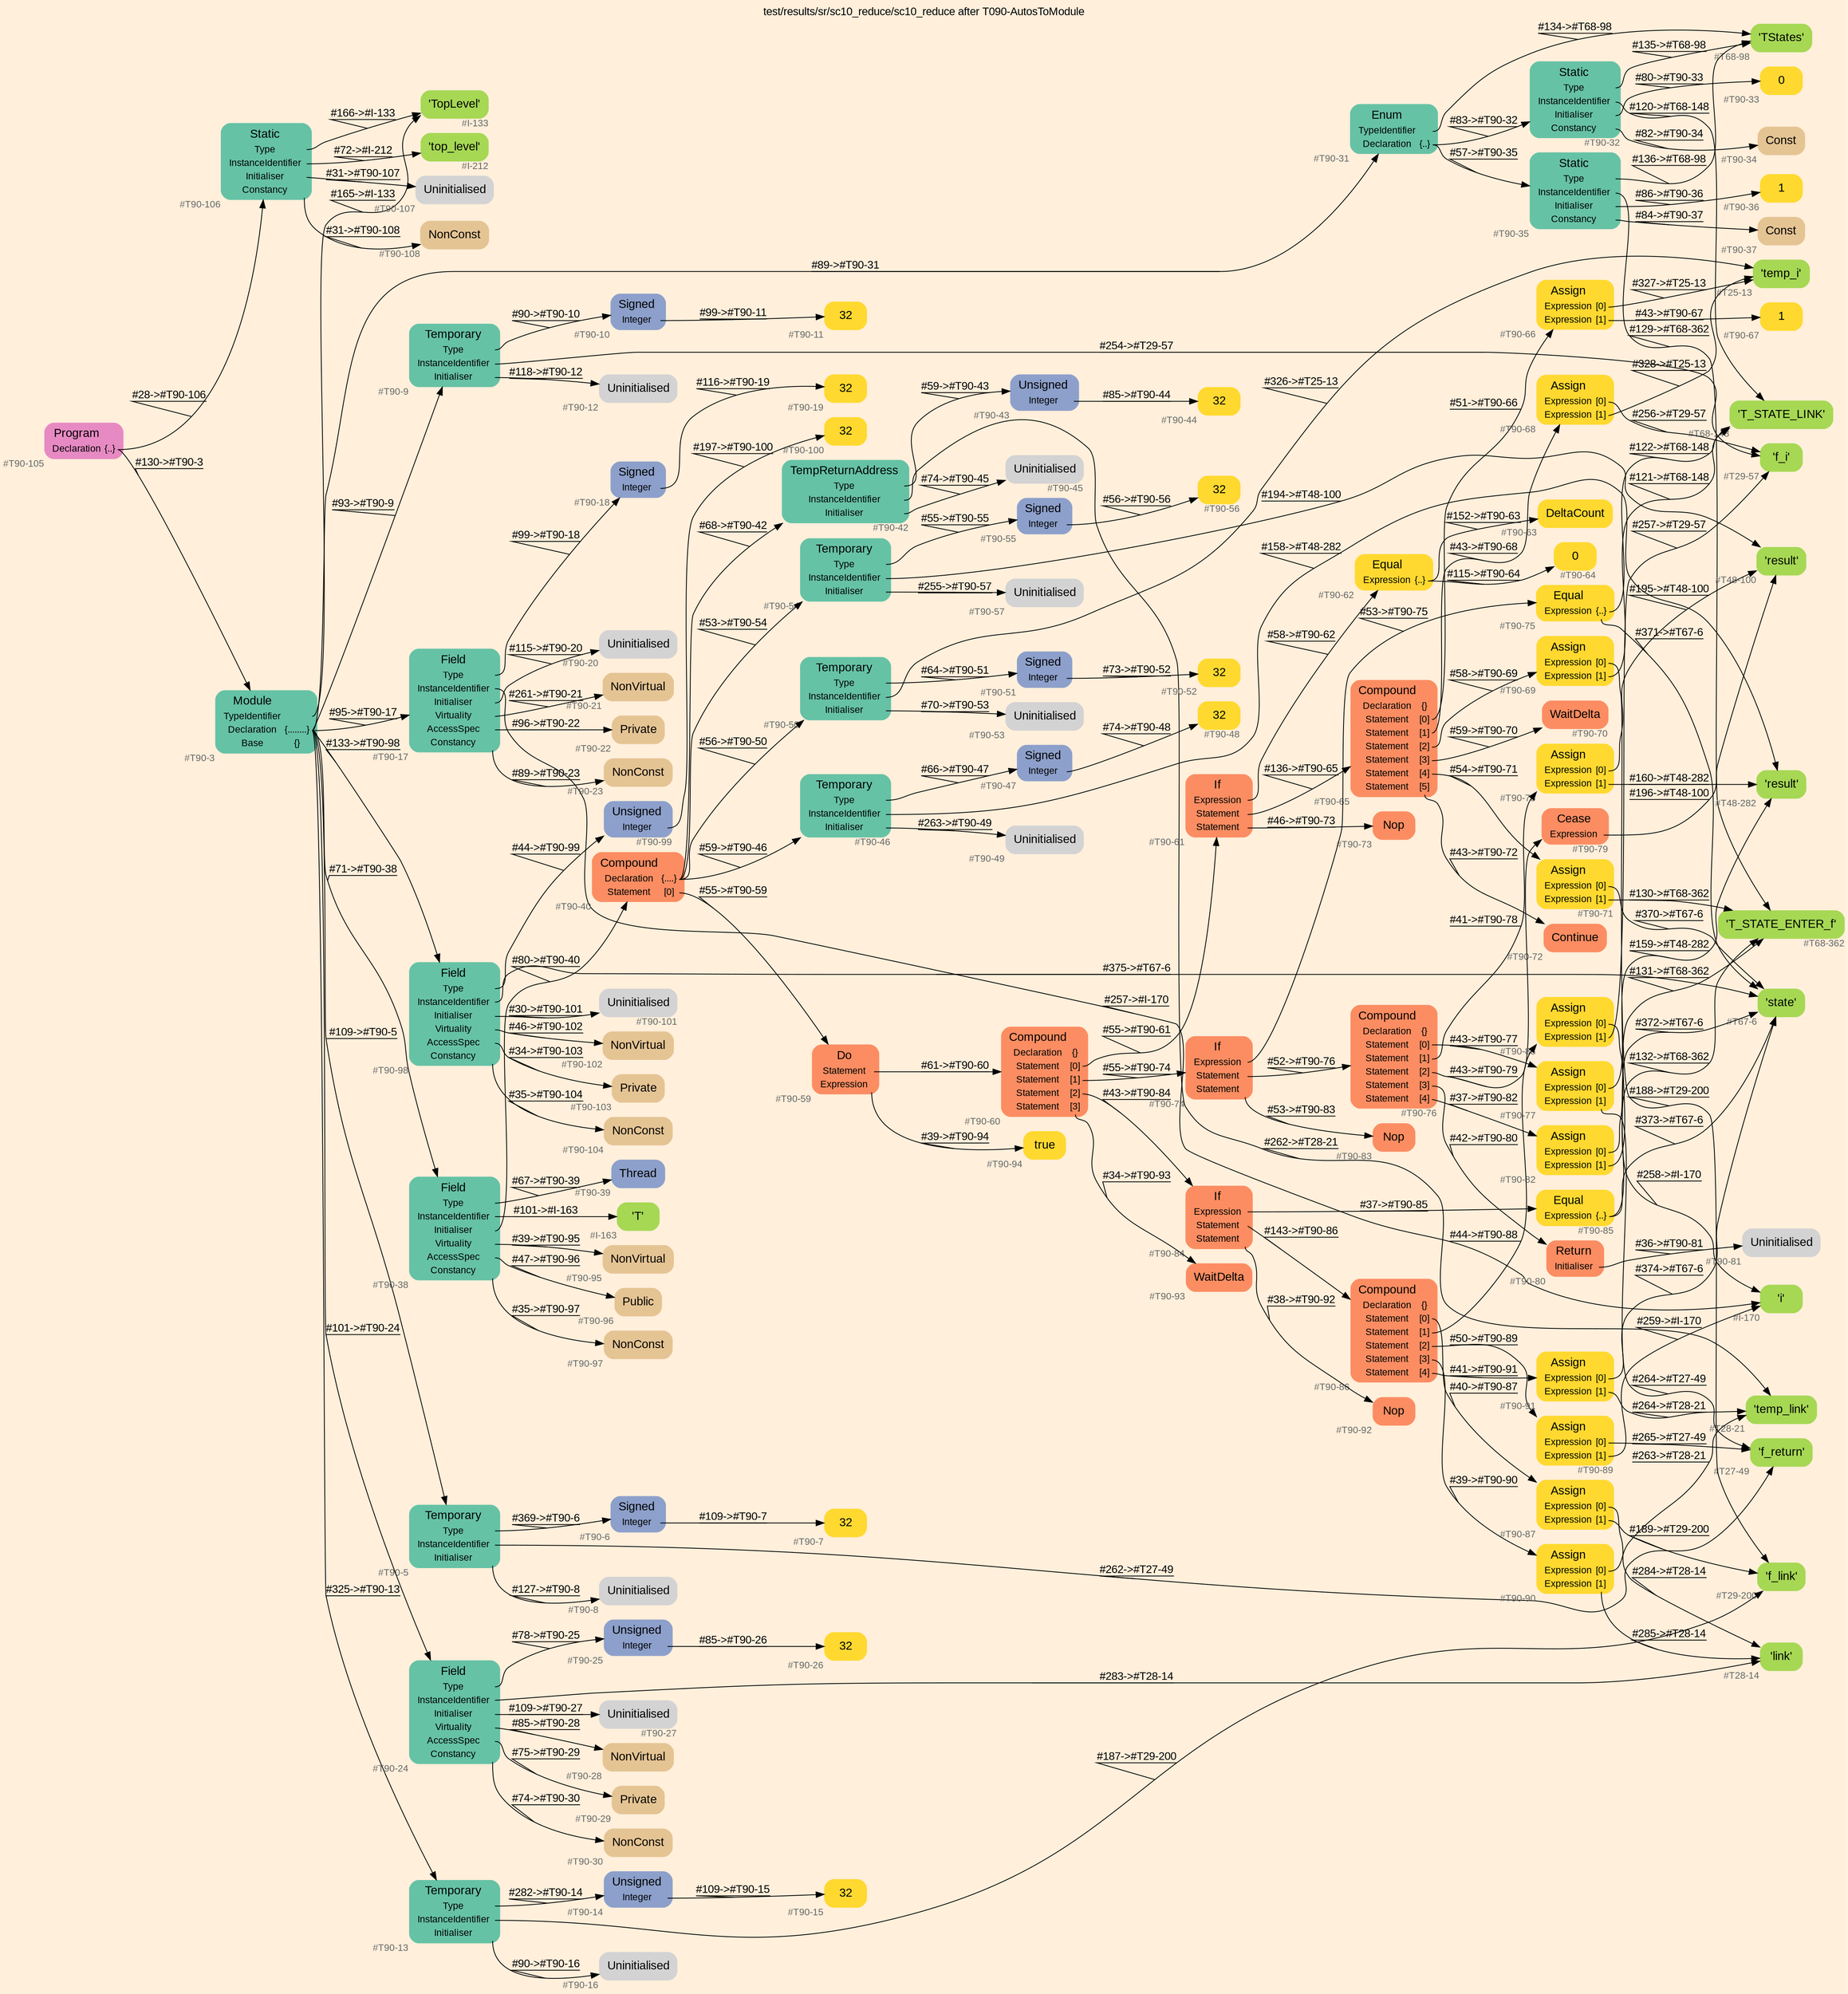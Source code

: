 digraph "test/results/sr/sc10_reduce/sc10_reduce after T090-AutosToModule" {
label = "test/results/sr/sc10_reduce/sc10_reduce after T090-AutosToModule"
labelloc = t
graph [
    rankdir = "LR"
    ranksep = 0.3
    bgcolor = antiquewhite1
    color = black
    fontcolor = black
    fontname = "Arial"
];
node [
    fontname = "Arial"
];
edge [
    fontname = "Arial"
];

// -------------------- node figure --------------------
// -------- block #T90-105 ----------
"#T90-105" [
    fillcolor = "/set28/4"
    xlabel = "#T90-105"
    fontsize = "12"
    fontcolor = grey40
    shape = "plaintext"
    label = <<TABLE BORDER="0" CELLBORDER="0" CELLSPACING="0">
     <TR><TD><FONT COLOR="black" POINT-SIZE="15">Program</FONT></TD></TR>
     <TR><TD><FONT COLOR="black" POINT-SIZE="12">Declaration</FONT></TD><TD PORT="port0"><FONT COLOR="black" POINT-SIZE="12">{..}</FONT></TD></TR>
    </TABLE>>
    style = "rounded,filled"
];

// -------- block #T90-3 ----------
"#T90-3" [
    fillcolor = "/set28/1"
    xlabel = "#T90-3"
    fontsize = "12"
    fontcolor = grey40
    shape = "plaintext"
    label = <<TABLE BORDER="0" CELLBORDER="0" CELLSPACING="0">
     <TR><TD><FONT COLOR="black" POINT-SIZE="15">Module</FONT></TD></TR>
     <TR><TD><FONT COLOR="black" POINT-SIZE="12">TypeIdentifier</FONT></TD><TD PORT="port0"></TD></TR>
     <TR><TD><FONT COLOR="black" POINT-SIZE="12">Declaration</FONT></TD><TD PORT="port1"><FONT COLOR="black" POINT-SIZE="12">{........}</FONT></TD></TR>
     <TR><TD><FONT COLOR="black" POINT-SIZE="12">Base</FONT></TD><TD PORT="port2"><FONT COLOR="black" POINT-SIZE="12">{}</FONT></TD></TR>
    </TABLE>>
    style = "rounded,filled"
];

// -------- block #I-133 ----------
"#I-133" [
    fillcolor = "/set28/5"
    xlabel = "#I-133"
    fontsize = "12"
    fontcolor = grey40
    shape = "plaintext"
    label = <<TABLE BORDER="0" CELLBORDER="0" CELLSPACING="0">
     <TR><TD><FONT COLOR="black" POINT-SIZE="15">'TopLevel'</FONT></TD></TR>
    </TABLE>>
    style = "rounded,filled"
];

// -------- block #T90-5 ----------
"#T90-5" [
    fillcolor = "/set28/1"
    xlabel = "#T90-5"
    fontsize = "12"
    fontcolor = grey40
    shape = "plaintext"
    label = <<TABLE BORDER="0" CELLBORDER="0" CELLSPACING="0">
     <TR><TD><FONT COLOR="black" POINT-SIZE="15">Temporary</FONT></TD></TR>
     <TR><TD><FONT COLOR="black" POINT-SIZE="12">Type</FONT></TD><TD PORT="port0"></TD></TR>
     <TR><TD><FONT COLOR="black" POINT-SIZE="12">InstanceIdentifier</FONT></TD><TD PORT="port1"></TD></TR>
     <TR><TD><FONT COLOR="black" POINT-SIZE="12">Initialiser</FONT></TD><TD PORT="port2"></TD></TR>
    </TABLE>>
    style = "rounded,filled"
];

// -------- block #T90-6 ----------
"#T90-6" [
    fillcolor = "/set28/3"
    xlabel = "#T90-6"
    fontsize = "12"
    fontcolor = grey40
    shape = "plaintext"
    label = <<TABLE BORDER="0" CELLBORDER="0" CELLSPACING="0">
     <TR><TD><FONT COLOR="black" POINT-SIZE="15">Signed</FONT></TD></TR>
     <TR><TD><FONT COLOR="black" POINT-SIZE="12">Integer</FONT></TD><TD PORT="port0"></TD></TR>
    </TABLE>>
    style = "rounded,filled"
];

// -------- block #T90-7 ----------
"#T90-7" [
    fillcolor = "/set28/6"
    xlabel = "#T90-7"
    fontsize = "12"
    fontcolor = grey40
    shape = "plaintext"
    label = <<TABLE BORDER="0" CELLBORDER="0" CELLSPACING="0">
     <TR><TD><FONT COLOR="black" POINT-SIZE="15">32</FONT></TD></TR>
    </TABLE>>
    style = "rounded,filled"
];

// -------- block #T27-49 ----------
"#T27-49" [
    fillcolor = "/set28/5"
    xlabel = "#T27-49"
    fontsize = "12"
    fontcolor = grey40
    shape = "plaintext"
    label = <<TABLE BORDER="0" CELLBORDER="0" CELLSPACING="0">
     <TR><TD><FONT COLOR="black" POINT-SIZE="15">'f_return'</FONT></TD></TR>
    </TABLE>>
    style = "rounded,filled"
];

// -------- block #T90-8 ----------
"#T90-8" [
    xlabel = "#T90-8"
    fontsize = "12"
    fontcolor = grey40
    shape = "plaintext"
    label = <<TABLE BORDER="0" CELLBORDER="0" CELLSPACING="0">
     <TR><TD><FONT COLOR="black" POINT-SIZE="15">Uninitialised</FONT></TD></TR>
    </TABLE>>
    style = "rounded,filled"
];

// -------- block #T90-9 ----------
"#T90-9" [
    fillcolor = "/set28/1"
    xlabel = "#T90-9"
    fontsize = "12"
    fontcolor = grey40
    shape = "plaintext"
    label = <<TABLE BORDER="0" CELLBORDER="0" CELLSPACING="0">
     <TR><TD><FONT COLOR="black" POINT-SIZE="15">Temporary</FONT></TD></TR>
     <TR><TD><FONT COLOR="black" POINT-SIZE="12">Type</FONT></TD><TD PORT="port0"></TD></TR>
     <TR><TD><FONT COLOR="black" POINT-SIZE="12">InstanceIdentifier</FONT></TD><TD PORT="port1"></TD></TR>
     <TR><TD><FONT COLOR="black" POINT-SIZE="12">Initialiser</FONT></TD><TD PORT="port2"></TD></TR>
    </TABLE>>
    style = "rounded,filled"
];

// -------- block #T90-10 ----------
"#T90-10" [
    fillcolor = "/set28/3"
    xlabel = "#T90-10"
    fontsize = "12"
    fontcolor = grey40
    shape = "plaintext"
    label = <<TABLE BORDER="0" CELLBORDER="0" CELLSPACING="0">
     <TR><TD><FONT COLOR="black" POINT-SIZE="15">Signed</FONT></TD></TR>
     <TR><TD><FONT COLOR="black" POINT-SIZE="12">Integer</FONT></TD><TD PORT="port0"></TD></TR>
    </TABLE>>
    style = "rounded,filled"
];

// -------- block #T90-11 ----------
"#T90-11" [
    fillcolor = "/set28/6"
    xlabel = "#T90-11"
    fontsize = "12"
    fontcolor = grey40
    shape = "plaintext"
    label = <<TABLE BORDER="0" CELLBORDER="0" CELLSPACING="0">
     <TR><TD><FONT COLOR="black" POINT-SIZE="15">32</FONT></TD></TR>
    </TABLE>>
    style = "rounded,filled"
];

// -------- block #T29-57 ----------
"#T29-57" [
    fillcolor = "/set28/5"
    xlabel = "#T29-57"
    fontsize = "12"
    fontcolor = grey40
    shape = "plaintext"
    label = <<TABLE BORDER="0" CELLBORDER="0" CELLSPACING="0">
     <TR><TD><FONT COLOR="black" POINT-SIZE="15">'f_i'</FONT></TD></TR>
    </TABLE>>
    style = "rounded,filled"
];

// -------- block #T90-12 ----------
"#T90-12" [
    xlabel = "#T90-12"
    fontsize = "12"
    fontcolor = grey40
    shape = "plaintext"
    label = <<TABLE BORDER="0" CELLBORDER="0" CELLSPACING="0">
     <TR><TD><FONT COLOR="black" POINT-SIZE="15">Uninitialised</FONT></TD></TR>
    </TABLE>>
    style = "rounded,filled"
];

// -------- block #T90-13 ----------
"#T90-13" [
    fillcolor = "/set28/1"
    xlabel = "#T90-13"
    fontsize = "12"
    fontcolor = grey40
    shape = "plaintext"
    label = <<TABLE BORDER="0" CELLBORDER="0" CELLSPACING="0">
     <TR><TD><FONT COLOR="black" POINT-SIZE="15">Temporary</FONT></TD></TR>
     <TR><TD><FONT COLOR="black" POINT-SIZE="12">Type</FONT></TD><TD PORT="port0"></TD></TR>
     <TR><TD><FONT COLOR="black" POINT-SIZE="12">InstanceIdentifier</FONT></TD><TD PORT="port1"></TD></TR>
     <TR><TD><FONT COLOR="black" POINT-SIZE="12">Initialiser</FONT></TD><TD PORT="port2"></TD></TR>
    </TABLE>>
    style = "rounded,filled"
];

// -------- block #T90-14 ----------
"#T90-14" [
    fillcolor = "/set28/3"
    xlabel = "#T90-14"
    fontsize = "12"
    fontcolor = grey40
    shape = "plaintext"
    label = <<TABLE BORDER="0" CELLBORDER="0" CELLSPACING="0">
     <TR><TD><FONT COLOR="black" POINT-SIZE="15">Unsigned</FONT></TD></TR>
     <TR><TD><FONT COLOR="black" POINT-SIZE="12">Integer</FONT></TD><TD PORT="port0"></TD></TR>
    </TABLE>>
    style = "rounded,filled"
];

// -------- block #T90-15 ----------
"#T90-15" [
    fillcolor = "/set28/6"
    xlabel = "#T90-15"
    fontsize = "12"
    fontcolor = grey40
    shape = "plaintext"
    label = <<TABLE BORDER="0" CELLBORDER="0" CELLSPACING="0">
     <TR><TD><FONT COLOR="black" POINT-SIZE="15">32</FONT></TD></TR>
    </TABLE>>
    style = "rounded,filled"
];

// -------- block #T29-200 ----------
"#T29-200" [
    fillcolor = "/set28/5"
    xlabel = "#T29-200"
    fontsize = "12"
    fontcolor = grey40
    shape = "plaintext"
    label = <<TABLE BORDER="0" CELLBORDER="0" CELLSPACING="0">
     <TR><TD><FONT COLOR="black" POINT-SIZE="15">'f_link'</FONT></TD></TR>
    </TABLE>>
    style = "rounded,filled"
];

// -------- block #T90-16 ----------
"#T90-16" [
    xlabel = "#T90-16"
    fontsize = "12"
    fontcolor = grey40
    shape = "plaintext"
    label = <<TABLE BORDER="0" CELLBORDER="0" CELLSPACING="0">
     <TR><TD><FONT COLOR="black" POINT-SIZE="15">Uninitialised</FONT></TD></TR>
    </TABLE>>
    style = "rounded,filled"
];

// -------- block #T90-17 ----------
"#T90-17" [
    fillcolor = "/set28/1"
    xlabel = "#T90-17"
    fontsize = "12"
    fontcolor = grey40
    shape = "plaintext"
    label = <<TABLE BORDER="0" CELLBORDER="0" CELLSPACING="0">
     <TR><TD><FONT COLOR="black" POINT-SIZE="15">Field</FONT></TD></TR>
     <TR><TD><FONT COLOR="black" POINT-SIZE="12">Type</FONT></TD><TD PORT="port0"></TD></TR>
     <TR><TD><FONT COLOR="black" POINT-SIZE="12">InstanceIdentifier</FONT></TD><TD PORT="port1"></TD></TR>
     <TR><TD><FONT COLOR="black" POINT-SIZE="12">Initialiser</FONT></TD><TD PORT="port2"></TD></TR>
     <TR><TD><FONT COLOR="black" POINT-SIZE="12">Virtuality</FONT></TD><TD PORT="port3"></TD></TR>
     <TR><TD><FONT COLOR="black" POINT-SIZE="12">AccessSpec</FONT></TD><TD PORT="port4"></TD></TR>
     <TR><TD><FONT COLOR="black" POINT-SIZE="12">Constancy</FONT></TD><TD PORT="port5"></TD></TR>
    </TABLE>>
    style = "rounded,filled"
];

// -------- block #T90-18 ----------
"#T90-18" [
    fillcolor = "/set28/3"
    xlabel = "#T90-18"
    fontsize = "12"
    fontcolor = grey40
    shape = "plaintext"
    label = <<TABLE BORDER="0" CELLBORDER="0" CELLSPACING="0">
     <TR><TD><FONT COLOR="black" POINT-SIZE="15">Signed</FONT></TD></TR>
     <TR><TD><FONT COLOR="black" POINT-SIZE="12">Integer</FONT></TD><TD PORT="port0"></TD></TR>
    </TABLE>>
    style = "rounded,filled"
];

// -------- block #T90-19 ----------
"#T90-19" [
    fillcolor = "/set28/6"
    xlabel = "#T90-19"
    fontsize = "12"
    fontcolor = grey40
    shape = "plaintext"
    label = <<TABLE BORDER="0" CELLBORDER="0" CELLSPACING="0">
     <TR><TD><FONT COLOR="black" POINT-SIZE="15">32</FONT></TD></TR>
    </TABLE>>
    style = "rounded,filled"
];

// -------- block #I-170 ----------
"#I-170" [
    fillcolor = "/set28/5"
    xlabel = "#I-170"
    fontsize = "12"
    fontcolor = grey40
    shape = "plaintext"
    label = <<TABLE BORDER="0" CELLBORDER="0" CELLSPACING="0">
     <TR><TD><FONT COLOR="black" POINT-SIZE="15">'i'</FONT></TD></TR>
    </TABLE>>
    style = "rounded,filled"
];

// -------- block #T90-20 ----------
"#T90-20" [
    xlabel = "#T90-20"
    fontsize = "12"
    fontcolor = grey40
    shape = "plaintext"
    label = <<TABLE BORDER="0" CELLBORDER="0" CELLSPACING="0">
     <TR><TD><FONT COLOR="black" POINT-SIZE="15">Uninitialised</FONT></TD></TR>
    </TABLE>>
    style = "rounded,filled"
];

// -------- block #T90-21 ----------
"#T90-21" [
    fillcolor = "/set28/7"
    xlabel = "#T90-21"
    fontsize = "12"
    fontcolor = grey40
    shape = "plaintext"
    label = <<TABLE BORDER="0" CELLBORDER="0" CELLSPACING="0">
     <TR><TD><FONT COLOR="black" POINT-SIZE="15">NonVirtual</FONT></TD></TR>
    </TABLE>>
    style = "rounded,filled"
];

// -------- block #T90-22 ----------
"#T90-22" [
    fillcolor = "/set28/7"
    xlabel = "#T90-22"
    fontsize = "12"
    fontcolor = grey40
    shape = "plaintext"
    label = <<TABLE BORDER="0" CELLBORDER="0" CELLSPACING="0">
     <TR><TD><FONT COLOR="black" POINT-SIZE="15">Private</FONT></TD></TR>
    </TABLE>>
    style = "rounded,filled"
];

// -------- block #T90-23 ----------
"#T90-23" [
    fillcolor = "/set28/7"
    xlabel = "#T90-23"
    fontsize = "12"
    fontcolor = grey40
    shape = "plaintext"
    label = <<TABLE BORDER="0" CELLBORDER="0" CELLSPACING="0">
     <TR><TD><FONT COLOR="black" POINT-SIZE="15">NonConst</FONT></TD></TR>
    </TABLE>>
    style = "rounded,filled"
];

// -------- block #T90-24 ----------
"#T90-24" [
    fillcolor = "/set28/1"
    xlabel = "#T90-24"
    fontsize = "12"
    fontcolor = grey40
    shape = "plaintext"
    label = <<TABLE BORDER="0" CELLBORDER="0" CELLSPACING="0">
     <TR><TD><FONT COLOR="black" POINT-SIZE="15">Field</FONT></TD></TR>
     <TR><TD><FONT COLOR="black" POINT-SIZE="12">Type</FONT></TD><TD PORT="port0"></TD></TR>
     <TR><TD><FONT COLOR="black" POINT-SIZE="12">InstanceIdentifier</FONT></TD><TD PORT="port1"></TD></TR>
     <TR><TD><FONT COLOR="black" POINT-SIZE="12">Initialiser</FONT></TD><TD PORT="port2"></TD></TR>
     <TR><TD><FONT COLOR="black" POINT-SIZE="12">Virtuality</FONT></TD><TD PORT="port3"></TD></TR>
     <TR><TD><FONT COLOR="black" POINT-SIZE="12">AccessSpec</FONT></TD><TD PORT="port4"></TD></TR>
     <TR><TD><FONT COLOR="black" POINT-SIZE="12">Constancy</FONT></TD><TD PORT="port5"></TD></TR>
    </TABLE>>
    style = "rounded,filled"
];

// -------- block #T90-25 ----------
"#T90-25" [
    fillcolor = "/set28/3"
    xlabel = "#T90-25"
    fontsize = "12"
    fontcolor = grey40
    shape = "plaintext"
    label = <<TABLE BORDER="0" CELLBORDER="0" CELLSPACING="0">
     <TR><TD><FONT COLOR="black" POINT-SIZE="15">Unsigned</FONT></TD></TR>
     <TR><TD><FONT COLOR="black" POINT-SIZE="12">Integer</FONT></TD><TD PORT="port0"></TD></TR>
    </TABLE>>
    style = "rounded,filled"
];

// -------- block #T90-26 ----------
"#T90-26" [
    fillcolor = "/set28/6"
    xlabel = "#T90-26"
    fontsize = "12"
    fontcolor = grey40
    shape = "plaintext"
    label = <<TABLE BORDER="0" CELLBORDER="0" CELLSPACING="0">
     <TR><TD><FONT COLOR="black" POINT-SIZE="15">32</FONT></TD></TR>
    </TABLE>>
    style = "rounded,filled"
];

// -------- block #T28-14 ----------
"#T28-14" [
    fillcolor = "/set28/5"
    xlabel = "#T28-14"
    fontsize = "12"
    fontcolor = grey40
    shape = "plaintext"
    label = <<TABLE BORDER="0" CELLBORDER="0" CELLSPACING="0">
     <TR><TD><FONT COLOR="black" POINT-SIZE="15">'link'</FONT></TD></TR>
    </TABLE>>
    style = "rounded,filled"
];

// -------- block #T90-27 ----------
"#T90-27" [
    xlabel = "#T90-27"
    fontsize = "12"
    fontcolor = grey40
    shape = "plaintext"
    label = <<TABLE BORDER="0" CELLBORDER="0" CELLSPACING="0">
     <TR><TD><FONT COLOR="black" POINT-SIZE="15">Uninitialised</FONT></TD></TR>
    </TABLE>>
    style = "rounded,filled"
];

// -------- block #T90-28 ----------
"#T90-28" [
    fillcolor = "/set28/7"
    xlabel = "#T90-28"
    fontsize = "12"
    fontcolor = grey40
    shape = "plaintext"
    label = <<TABLE BORDER="0" CELLBORDER="0" CELLSPACING="0">
     <TR><TD><FONT COLOR="black" POINT-SIZE="15">NonVirtual</FONT></TD></TR>
    </TABLE>>
    style = "rounded,filled"
];

// -------- block #T90-29 ----------
"#T90-29" [
    fillcolor = "/set28/7"
    xlabel = "#T90-29"
    fontsize = "12"
    fontcolor = grey40
    shape = "plaintext"
    label = <<TABLE BORDER="0" CELLBORDER="0" CELLSPACING="0">
     <TR><TD><FONT COLOR="black" POINT-SIZE="15">Private</FONT></TD></TR>
    </TABLE>>
    style = "rounded,filled"
];

// -------- block #T90-30 ----------
"#T90-30" [
    fillcolor = "/set28/7"
    xlabel = "#T90-30"
    fontsize = "12"
    fontcolor = grey40
    shape = "plaintext"
    label = <<TABLE BORDER="0" CELLBORDER="0" CELLSPACING="0">
     <TR><TD><FONT COLOR="black" POINT-SIZE="15">NonConst</FONT></TD></TR>
    </TABLE>>
    style = "rounded,filled"
];

// -------- block #T90-31 ----------
"#T90-31" [
    fillcolor = "/set28/1"
    xlabel = "#T90-31"
    fontsize = "12"
    fontcolor = grey40
    shape = "plaintext"
    label = <<TABLE BORDER="0" CELLBORDER="0" CELLSPACING="0">
     <TR><TD><FONT COLOR="black" POINT-SIZE="15">Enum</FONT></TD></TR>
     <TR><TD><FONT COLOR="black" POINT-SIZE="12">TypeIdentifier</FONT></TD><TD PORT="port0"></TD></TR>
     <TR><TD><FONT COLOR="black" POINT-SIZE="12">Declaration</FONT></TD><TD PORT="port1"><FONT COLOR="black" POINT-SIZE="12">{..}</FONT></TD></TR>
    </TABLE>>
    style = "rounded,filled"
];

// -------- block #T68-98 ----------
"#T68-98" [
    fillcolor = "/set28/5"
    xlabel = "#T68-98"
    fontsize = "12"
    fontcolor = grey40
    shape = "plaintext"
    label = <<TABLE BORDER="0" CELLBORDER="0" CELLSPACING="0">
     <TR><TD><FONT COLOR="black" POINT-SIZE="15">'TStates'</FONT></TD></TR>
    </TABLE>>
    style = "rounded,filled"
];

// -------- block #T90-32 ----------
"#T90-32" [
    fillcolor = "/set28/1"
    xlabel = "#T90-32"
    fontsize = "12"
    fontcolor = grey40
    shape = "plaintext"
    label = <<TABLE BORDER="0" CELLBORDER="0" CELLSPACING="0">
     <TR><TD><FONT COLOR="black" POINT-SIZE="15">Static</FONT></TD></TR>
     <TR><TD><FONT COLOR="black" POINT-SIZE="12">Type</FONT></TD><TD PORT="port0"></TD></TR>
     <TR><TD><FONT COLOR="black" POINT-SIZE="12">InstanceIdentifier</FONT></TD><TD PORT="port1"></TD></TR>
     <TR><TD><FONT COLOR="black" POINT-SIZE="12">Initialiser</FONT></TD><TD PORT="port2"></TD></TR>
     <TR><TD><FONT COLOR="black" POINT-SIZE="12">Constancy</FONT></TD><TD PORT="port3"></TD></TR>
    </TABLE>>
    style = "rounded,filled"
];

// -------- block #T68-148 ----------
"#T68-148" [
    fillcolor = "/set28/5"
    xlabel = "#T68-148"
    fontsize = "12"
    fontcolor = grey40
    shape = "plaintext"
    label = <<TABLE BORDER="0" CELLBORDER="0" CELLSPACING="0">
     <TR><TD><FONT COLOR="black" POINT-SIZE="15">'T_STATE_LINK'</FONT></TD></TR>
    </TABLE>>
    style = "rounded,filled"
];

// -------- block #T90-33 ----------
"#T90-33" [
    fillcolor = "/set28/6"
    xlabel = "#T90-33"
    fontsize = "12"
    fontcolor = grey40
    shape = "plaintext"
    label = <<TABLE BORDER="0" CELLBORDER="0" CELLSPACING="0">
     <TR><TD><FONT COLOR="black" POINT-SIZE="15">0</FONT></TD></TR>
    </TABLE>>
    style = "rounded,filled"
];

// -------- block #T90-34 ----------
"#T90-34" [
    fillcolor = "/set28/7"
    xlabel = "#T90-34"
    fontsize = "12"
    fontcolor = grey40
    shape = "plaintext"
    label = <<TABLE BORDER="0" CELLBORDER="0" CELLSPACING="0">
     <TR><TD><FONT COLOR="black" POINT-SIZE="15">Const</FONT></TD></TR>
    </TABLE>>
    style = "rounded,filled"
];

// -------- block #T90-35 ----------
"#T90-35" [
    fillcolor = "/set28/1"
    xlabel = "#T90-35"
    fontsize = "12"
    fontcolor = grey40
    shape = "plaintext"
    label = <<TABLE BORDER="0" CELLBORDER="0" CELLSPACING="0">
     <TR><TD><FONT COLOR="black" POINT-SIZE="15">Static</FONT></TD></TR>
     <TR><TD><FONT COLOR="black" POINT-SIZE="12">Type</FONT></TD><TD PORT="port0"></TD></TR>
     <TR><TD><FONT COLOR="black" POINT-SIZE="12">InstanceIdentifier</FONT></TD><TD PORT="port1"></TD></TR>
     <TR><TD><FONT COLOR="black" POINT-SIZE="12">Initialiser</FONT></TD><TD PORT="port2"></TD></TR>
     <TR><TD><FONT COLOR="black" POINT-SIZE="12">Constancy</FONT></TD><TD PORT="port3"></TD></TR>
    </TABLE>>
    style = "rounded,filled"
];

// -------- block #T68-362 ----------
"#T68-362" [
    fillcolor = "/set28/5"
    xlabel = "#T68-362"
    fontsize = "12"
    fontcolor = grey40
    shape = "plaintext"
    label = <<TABLE BORDER="0" CELLBORDER="0" CELLSPACING="0">
     <TR><TD><FONT COLOR="black" POINT-SIZE="15">'T_STATE_ENTER_f'</FONT></TD></TR>
    </TABLE>>
    style = "rounded,filled"
];

// -------- block #T90-36 ----------
"#T90-36" [
    fillcolor = "/set28/6"
    xlabel = "#T90-36"
    fontsize = "12"
    fontcolor = grey40
    shape = "plaintext"
    label = <<TABLE BORDER="0" CELLBORDER="0" CELLSPACING="0">
     <TR><TD><FONT COLOR="black" POINT-SIZE="15">1</FONT></TD></TR>
    </TABLE>>
    style = "rounded,filled"
];

// -------- block #T90-37 ----------
"#T90-37" [
    fillcolor = "/set28/7"
    xlabel = "#T90-37"
    fontsize = "12"
    fontcolor = grey40
    shape = "plaintext"
    label = <<TABLE BORDER="0" CELLBORDER="0" CELLSPACING="0">
     <TR><TD><FONT COLOR="black" POINT-SIZE="15">Const</FONT></TD></TR>
    </TABLE>>
    style = "rounded,filled"
];

// -------- block #T90-38 ----------
"#T90-38" [
    fillcolor = "/set28/1"
    xlabel = "#T90-38"
    fontsize = "12"
    fontcolor = grey40
    shape = "plaintext"
    label = <<TABLE BORDER="0" CELLBORDER="0" CELLSPACING="0">
     <TR><TD><FONT COLOR="black" POINT-SIZE="15">Field</FONT></TD></TR>
     <TR><TD><FONT COLOR="black" POINT-SIZE="12">Type</FONT></TD><TD PORT="port0"></TD></TR>
     <TR><TD><FONT COLOR="black" POINT-SIZE="12">InstanceIdentifier</FONT></TD><TD PORT="port1"></TD></TR>
     <TR><TD><FONT COLOR="black" POINT-SIZE="12">Initialiser</FONT></TD><TD PORT="port2"></TD></TR>
     <TR><TD><FONT COLOR="black" POINT-SIZE="12">Virtuality</FONT></TD><TD PORT="port3"></TD></TR>
     <TR><TD><FONT COLOR="black" POINT-SIZE="12">AccessSpec</FONT></TD><TD PORT="port4"></TD></TR>
     <TR><TD><FONT COLOR="black" POINT-SIZE="12">Constancy</FONT></TD><TD PORT="port5"></TD></TR>
    </TABLE>>
    style = "rounded,filled"
];

// -------- block #T90-39 ----------
"#T90-39" [
    fillcolor = "/set28/3"
    xlabel = "#T90-39"
    fontsize = "12"
    fontcolor = grey40
    shape = "plaintext"
    label = <<TABLE BORDER="0" CELLBORDER="0" CELLSPACING="0">
     <TR><TD><FONT COLOR="black" POINT-SIZE="15">Thread</FONT></TD></TR>
    </TABLE>>
    style = "rounded,filled"
];

// -------- block #I-163 ----------
"#I-163" [
    fillcolor = "/set28/5"
    xlabel = "#I-163"
    fontsize = "12"
    fontcolor = grey40
    shape = "plaintext"
    label = <<TABLE BORDER="0" CELLBORDER="0" CELLSPACING="0">
     <TR><TD><FONT COLOR="black" POINT-SIZE="15">'T'</FONT></TD></TR>
    </TABLE>>
    style = "rounded,filled"
];

// -------- block #T90-40 ----------
"#T90-40" [
    fillcolor = "/set28/2"
    xlabel = "#T90-40"
    fontsize = "12"
    fontcolor = grey40
    shape = "plaintext"
    label = <<TABLE BORDER="0" CELLBORDER="0" CELLSPACING="0">
     <TR><TD><FONT COLOR="black" POINT-SIZE="15">Compound</FONT></TD></TR>
     <TR><TD><FONT COLOR="black" POINT-SIZE="12">Declaration</FONT></TD><TD PORT="port0"><FONT COLOR="black" POINT-SIZE="12">{....}</FONT></TD></TR>
     <TR><TD><FONT COLOR="black" POINT-SIZE="12">Statement</FONT></TD><TD PORT="port1"><FONT COLOR="black" POINT-SIZE="12">[0]</FONT></TD></TR>
    </TABLE>>
    style = "rounded,filled"
];

// -------- block #T90-42 ----------
"#T90-42" [
    fillcolor = "/set28/1"
    xlabel = "#T90-42"
    fontsize = "12"
    fontcolor = grey40
    shape = "plaintext"
    label = <<TABLE BORDER="0" CELLBORDER="0" CELLSPACING="0">
     <TR><TD><FONT COLOR="black" POINT-SIZE="15">TempReturnAddress</FONT></TD></TR>
     <TR><TD><FONT COLOR="black" POINT-SIZE="12">Type</FONT></TD><TD PORT="port0"></TD></TR>
     <TR><TD><FONT COLOR="black" POINT-SIZE="12">InstanceIdentifier</FONT></TD><TD PORT="port1"></TD></TR>
     <TR><TD><FONT COLOR="black" POINT-SIZE="12">Initialiser</FONT></TD><TD PORT="port2"></TD></TR>
    </TABLE>>
    style = "rounded,filled"
];

// -------- block #T90-43 ----------
"#T90-43" [
    fillcolor = "/set28/3"
    xlabel = "#T90-43"
    fontsize = "12"
    fontcolor = grey40
    shape = "plaintext"
    label = <<TABLE BORDER="0" CELLBORDER="0" CELLSPACING="0">
     <TR><TD><FONT COLOR="black" POINT-SIZE="15">Unsigned</FONT></TD></TR>
     <TR><TD><FONT COLOR="black" POINT-SIZE="12">Integer</FONT></TD><TD PORT="port0"></TD></TR>
    </TABLE>>
    style = "rounded,filled"
];

// -------- block #T90-44 ----------
"#T90-44" [
    fillcolor = "/set28/6"
    xlabel = "#T90-44"
    fontsize = "12"
    fontcolor = grey40
    shape = "plaintext"
    label = <<TABLE BORDER="0" CELLBORDER="0" CELLSPACING="0">
     <TR><TD><FONT COLOR="black" POINT-SIZE="15">32</FONT></TD></TR>
    </TABLE>>
    style = "rounded,filled"
];

// -------- block #T28-21 ----------
"#T28-21" [
    fillcolor = "/set28/5"
    xlabel = "#T28-21"
    fontsize = "12"
    fontcolor = grey40
    shape = "plaintext"
    label = <<TABLE BORDER="0" CELLBORDER="0" CELLSPACING="0">
     <TR><TD><FONT COLOR="black" POINT-SIZE="15">'temp_link'</FONT></TD></TR>
    </TABLE>>
    style = "rounded,filled"
];

// -------- block #T90-45 ----------
"#T90-45" [
    xlabel = "#T90-45"
    fontsize = "12"
    fontcolor = grey40
    shape = "plaintext"
    label = <<TABLE BORDER="0" CELLBORDER="0" CELLSPACING="0">
     <TR><TD><FONT COLOR="black" POINT-SIZE="15">Uninitialised</FONT></TD></TR>
    </TABLE>>
    style = "rounded,filled"
];

// -------- block #T90-46 ----------
"#T90-46" [
    fillcolor = "/set28/1"
    xlabel = "#T90-46"
    fontsize = "12"
    fontcolor = grey40
    shape = "plaintext"
    label = <<TABLE BORDER="0" CELLBORDER="0" CELLSPACING="0">
     <TR><TD><FONT COLOR="black" POINT-SIZE="15">Temporary</FONT></TD></TR>
     <TR><TD><FONT COLOR="black" POINT-SIZE="12">Type</FONT></TD><TD PORT="port0"></TD></TR>
     <TR><TD><FONT COLOR="black" POINT-SIZE="12">InstanceIdentifier</FONT></TD><TD PORT="port1"></TD></TR>
     <TR><TD><FONT COLOR="black" POINT-SIZE="12">Initialiser</FONT></TD><TD PORT="port2"></TD></TR>
    </TABLE>>
    style = "rounded,filled"
];

// -------- block #T90-47 ----------
"#T90-47" [
    fillcolor = "/set28/3"
    xlabel = "#T90-47"
    fontsize = "12"
    fontcolor = grey40
    shape = "plaintext"
    label = <<TABLE BORDER="0" CELLBORDER="0" CELLSPACING="0">
     <TR><TD><FONT COLOR="black" POINT-SIZE="15">Signed</FONT></TD></TR>
     <TR><TD><FONT COLOR="black" POINT-SIZE="12">Integer</FONT></TD><TD PORT="port0"></TD></TR>
    </TABLE>>
    style = "rounded,filled"
];

// -------- block #T90-48 ----------
"#T90-48" [
    fillcolor = "/set28/6"
    xlabel = "#T90-48"
    fontsize = "12"
    fontcolor = grey40
    shape = "plaintext"
    label = <<TABLE BORDER="0" CELLBORDER="0" CELLSPACING="0">
     <TR><TD><FONT COLOR="black" POINT-SIZE="15">32</FONT></TD></TR>
    </TABLE>>
    style = "rounded,filled"
];

// -------- block #T48-282 ----------
"#T48-282" [
    fillcolor = "/set28/5"
    xlabel = "#T48-282"
    fontsize = "12"
    fontcolor = grey40
    shape = "plaintext"
    label = <<TABLE BORDER="0" CELLBORDER="0" CELLSPACING="0">
     <TR><TD><FONT COLOR="black" POINT-SIZE="15">'result'</FONT></TD></TR>
    </TABLE>>
    style = "rounded,filled"
];

// -------- block #T90-49 ----------
"#T90-49" [
    xlabel = "#T90-49"
    fontsize = "12"
    fontcolor = grey40
    shape = "plaintext"
    label = <<TABLE BORDER="0" CELLBORDER="0" CELLSPACING="0">
     <TR><TD><FONT COLOR="black" POINT-SIZE="15">Uninitialised</FONT></TD></TR>
    </TABLE>>
    style = "rounded,filled"
];

// -------- block #T90-50 ----------
"#T90-50" [
    fillcolor = "/set28/1"
    xlabel = "#T90-50"
    fontsize = "12"
    fontcolor = grey40
    shape = "plaintext"
    label = <<TABLE BORDER="0" CELLBORDER="0" CELLSPACING="0">
     <TR><TD><FONT COLOR="black" POINT-SIZE="15">Temporary</FONT></TD></TR>
     <TR><TD><FONT COLOR="black" POINT-SIZE="12">Type</FONT></TD><TD PORT="port0"></TD></TR>
     <TR><TD><FONT COLOR="black" POINT-SIZE="12">InstanceIdentifier</FONT></TD><TD PORT="port1"></TD></TR>
     <TR><TD><FONT COLOR="black" POINT-SIZE="12">Initialiser</FONT></TD><TD PORT="port2"></TD></TR>
    </TABLE>>
    style = "rounded,filled"
];

// -------- block #T90-51 ----------
"#T90-51" [
    fillcolor = "/set28/3"
    xlabel = "#T90-51"
    fontsize = "12"
    fontcolor = grey40
    shape = "plaintext"
    label = <<TABLE BORDER="0" CELLBORDER="0" CELLSPACING="0">
     <TR><TD><FONT COLOR="black" POINT-SIZE="15">Signed</FONT></TD></TR>
     <TR><TD><FONT COLOR="black" POINT-SIZE="12">Integer</FONT></TD><TD PORT="port0"></TD></TR>
    </TABLE>>
    style = "rounded,filled"
];

// -------- block #T90-52 ----------
"#T90-52" [
    fillcolor = "/set28/6"
    xlabel = "#T90-52"
    fontsize = "12"
    fontcolor = grey40
    shape = "plaintext"
    label = <<TABLE BORDER="0" CELLBORDER="0" CELLSPACING="0">
     <TR><TD><FONT COLOR="black" POINT-SIZE="15">32</FONT></TD></TR>
    </TABLE>>
    style = "rounded,filled"
];

// -------- block #T25-13 ----------
"#T25-13" [
    fillcolor = "/set28/5"
    xlabel = "#T25-13"
    fontsize = "12"
    fontcolor = grey40
    shape = "plaintext"
    label = <<TABLE BORDER="0" CELLBORDER="0" CELLSPACING="0">
     <TR><TD><FONT COLOR="black" POINT-SIZE="15">'temp_i'</FONT></TD></TR>
    </TABLE>>
    style = "rounded,filled"
];

// -------- block #T90-53 ----------
"#T90-53" [
    xlabel = "#T90-53"
    fontsize = "12"
    fontcolor = grey40
    shape = "plaintext"
    label = <<TABLE BORDER="0" CELLBORDER="0" CELLSPACING="0">
     <TR><TD><FONT COLOR="black" POINT-SIZE="15">Uninitialised</FONT></TD></TR>
    </TABLE>>
    style = "rounded,filled"
];

// -------- block #T90-54 ----------
"#T90-54" [
    fillcolor = "/set28/1"
    xlabel = "#T90-54"
    fontsize = "12"
    fontcolor = grey40
    shape = "plaintext"
    label = <<TABLE BORDER="0" CELLBORDER="0" CELLSPACING="0">
     <TR><TD><FONT COLOR="black" POINT-SIZE="15">Temporary</FONT></TD></TR>
     <TR><TD><FONT COLOR="black" POINT-SIZE="12">Type</FONT></TD><TD PORT="port0"></TD></TR>
     <TR><TD><FONT COLOR="black" POINT-SIZE="12">InstanceIdentifier</FONT></TD><TD PORT="port1"></TD></TR>
     <TR><TD><FONT COLOR="black" POINT-SIZE="12">Initialiser</FONT></TD><TD PORT="port2"></TD></TR>
    </TABLE>>
    style = "rounded,filled"
];

// -------- block #T90-55 ----------
"#T90-55" [
    fillcolor = "/set28/3"
    xlabel = "#T90-55"
    fontsize = "12"
    fontcolor = grey40
    shape = "plaintext"
    label = <<TABLE BORDER="0" CELLBORDER="0" CELLSPACING="0">
     <TR><TD><FONT COLOR="black" POINT-SIZE="15">Signed</FONT></TD></TR>
     <TR><TD><FONT COLOR="black" POINT-SIZE="12">Integer</FONT></TD><TD PORT="port0"></TD></TR>
    </TABLE>>
    style = "rounded,filled"
];

// -------- block #T90-56 ----------
"#T90-56" [
    fillcolor = "/set28/6"
    xlabel = "#T90-56"
    fontsize = "12"
    fontcolor = grey40
    shape = "plaintext"
    label = <<TABLE BORDER="0" CELLBORDER="0" CELLSPACING="0">
     <TR><TD><FONT COLOR="black" POINT-SIZE="15">32</FONT></TD></TR>
    </TABLE>>
    style = "rounded,filled"
];

// -------- block #T48-100 ----------
"#T48-100" [
    fillcolor = "/set28/5"
    xlabel = "#T48-100"
    fontsize = "12"
    fontcolor = grey40
    shape = "plaintext"
    label = <<TABLE BORDER="0" CELLBORDER="0" CELLSPACING="0">
     <TR><TD><FONT COLOR="black" POINT-SIZE="15">'result'</FONT></TD></TR>
    </TABLE>>
    style = "rounded,filled"
];

// -------- block #T90-57 ----------
"#T90-57" [
    xlabel = "#T90-57"
    fontsize = "12"
    fontcolor = grey40
    shape = "plaintext"
    label = <<TABLE BORDER="0" CELLBORDER="0" CELLSPACING="0">
     <TR><TD><FONT COLOR="black" POINT-SIZE="15">Uninitialised</FONT></TD></TR>
    </TABLE>>
    style = "rounded,filled"
];

// -------- block #T90-59 ----------
"#T90-59" [
    fillcolor = "/set28/2"
    xlabel = "#T90-59"
    fontsize = "12"
    fontcolor = grey40
    shape = "plaintext"
    label = <<TABLE BORDER="0" CELLBORDER="0" CELLSPACING="0">
     <TR><TD><FONT COLOR="black" POINT-SIZE="15">Do</FONT></TD></TR>
     <TR><TD><FONT COLOR="black" POINT-SIZE="12">Statement</FONT></TD><TD PORT="port0"></TD></TR>
     <TR><TD><FONT COLOR="black" POINT-SIZE="12">Expression</FONT></TD><TD PORT="port1"></TD></TR>
    </TABLE>>
    style = "rounded,filled"
];

// -------- block #T90-60 ----------
"#T90-60" [
    fillcolor = "/set28/2"
    xlabel = "#T90-60"
    fontsize = "12"
    fontcolor = grey40
    shape = "plaintext"
    label = <<TABLE BORDER="0" CELLBORDER="0" CELLSPACING="0">
     <TR><TD><FONT COLOR="black" POINT-SIZE="15">Compound</FONT></TD></TR>
     <TR><TD><FONT COLOR="black" POINT-SIZE="12">Declaration</FONT></TD><TD PORT="port0"><FONT COLOR="black" POINT-SIZE="12">{}</FONT></TD></TR>
     <TR><TD><FONT COLOR="black" POINT-SIZE="12">Statement</FONT></TD><TD PORT="port1"><FONT COLOR="black" POINT-SIZE="12">[0]</FONT></TD></TR>
     <TR><TD><FONT COLOR="black" POINT-SIZE="12">Statement</FONT></TD><TD PORT="port2"><FONT COLOR="black" POINT-SIZE="12">[1]</FONT></TD></TR>
     <TR><TD><FONT COLOR="black" POINT-SIZE="12">Statement</FONT></TD><TD PORT="port3"><FONT COLOR="black" POINT-SIZE="12">[2]</FONT></TD></TR>
     <TR><TD><FONT COLOR="black" POINT-SIZE="12">Statement</FONT></TD><TD PORT="port4"><FONT COLOR="black" POINT-SIZE="12">[3]</FONT></TD></TR>
    </TABLE>>
    style = "rounded,filled"
];

// -------- block #T90-61 ----------
"#T90-61" [
    fillcolor = "/set28/2"
    xlabel = "#T90-61"
    fontsize = "12"
    fontcolor = grey40
    shape = "plaintext"
    label = <<TABLE BORDER="0" CELLBORDER="0" CELLSPACING="0">
     <TR><TD><FONT COLOR="black" POINT-SIZE="15">If</FONT></TD></TR>
     <TR><TD><FONT COLOR="black" POINT-SIZE="12">Expression</FONT></TD><TD PORT="port0"></TD></TR>
     <TR><TD><FONT COLOR="black" POINT-SIZE="12">Statement</FONT></TD><TD PORT="port1"></TD></TR>
     <TR><TD><FONT COLOR="black" POINT-SIZE="12">Statement</FONT></TD><TD PORT="port2"></TD></TR>
    </TABLE>>
    style = "rounded,filled"
];

// -------- block #T90-62 ----------
"#T90-62" [
    fillcolor = "/set28/6"
    xlabel = "#T90-62"
    fontsize = "12"
    fontcolor = grey40
    shape = "plaintext"
    label = <<TABLE BORDER="0" CELLBORDER="0" CELLSPACING="0">
     <TR><TD><FONT COLOR="black" POINT-SIZE="15">Equal</FONT></TD></TR>
     <TR><TD><FONT COLOR="black" POINT-SIZE="12">Expression</FONT></TD><TD PORT="port0"><FONT COLOR="black" POINT-SIZE="12">{..}</FONT></TD></TR>
    </TABLE>>
    style = "rounded,filled"
];

// -------- block #T90-63 ----------
"#T90-63" [
    fillcolor = "/set28/6"
    xlabel = "#T90-63"
    fontsize = "12"
    fontcolor = grey40
    shape = "plaintext"
    label = <<TABLE BORDER="0" CELLBORDER="0" CELLSPACING="0">
     <TR><TD><FONT COLOR="black" POINT-SIZE="15">DeltaCount</FONT></TD></TR>
    </TABLE>>
    style = "rounded,filled"
];

// -------- block #T90-64 ----------
"#T90-64" [
    fillcolor = "/set28/6"
    xlabel = "#T90-64"
    fontsize = "12"
    fontcolor = grey40
    shape = "plaintext"
    label = <<TABLE BORDER="0" CELLBORDER="0" CELLSPACING="0">
     <TR><TD><FONT COLOR="black" POINT-SIZE="15">0</FONT></TD></TR>
    </TABLE>>
    style = "rounded,filled"
];

// -------- block #T90-65 ----------
"#T90-65" [
    fillcolor = "/set28/2"
    xlabel = "#T90-65"
    fontsize = "12"
    fontcolor = grey40
    shape = "plaintext"
    label = <<TABLE BORDER="0" CELLBORDER="0" CELLSPACING="0">
     <TR><TD><FONT COLOR="black" POINT-SIZE="15">Compound</FONT></TD></TR>
     <TR><TD><FONT COLOR="black" POINT-SIZE="12">Declaration</FONT></TD><TD PORT="port0"><FONT COLOR="black" POINT-SIZE="12">{}</FONT></TD></TR>
     <TR><TD><FONT COLOR="black" POINT-SIZE="12">Statement</FONT></TD><TD PORT="port1"><FONT COLOR="black" POINT-SIZE="12">[0]</FONT></TD></TR>
     <TR><TD><FONT COLOR="black" POINT-SIZE="12">Statement</FONT></TD><TD PORT="port2"><FONT COLOR="black" POINT-SIZE="12">[1]</FONT></TD></TR>
     <TR><TD><FONT COLOR="black" POINT-SIZE="12">Statement</FONT></TD><TD PORT="port3"><FONT COLOR="black" POINT-SIZE="12">[2]</FONT></TD></TR>
     <TR><TD><FONT COLOR="black" POINT-SIZE="12">Statement</FONT></TD><TD PORT="port4"><FONT COLOR="black" POINT-SIZE="12">[3]</FONT></TD></TR>
     <TR><TD><FONT COLOR="black" POINT-SIZE="12">Statement</FONT></TD><TD PORT="port5"><FONT COLOR="black" POINT-SIZE="12">[4]</FONT></TD></TR>
     <TR><TD><FONT COLOR="black" POINT-SIZE="12">Statement</FONT></TD><TD PORT="port6"><FONT COLOR="black" POINT-SIZE="12">[5]</FONT></TD></TR>
    </TABLE>>
    style = "rounded,filled"
];

// -------- block #T90-66 ----------
"#T90-66" [
    fillcolor = "/set28/6"
    xlabel = "#T90-66"
    fontsize = "12"
    fontcolor = grey40
    shape = "plaintext"
    label = <<TABLE BORDER="0" CELLBORDER="0" CELLSPACING="0">
     <TR><TD><FONT COLOR="black" POINT-SIZE="15">Assign</FONT></TD></TR>
     <TR><TD><FONT COLOR="black" POINT-SIZE="12">Expression</FONT></TD><TD PORT="port0"><FONT COLOR="black" POINT-SIZE="12">[0]</FONT></TD></TR>
     <TR><TD><FONT COLOR="black" POINT-SIZE="12">Expression</FONT></TD><TD PORT="port1"><FONT COLOR="black" POINT-SIZE="12">[1]</FONT></TD></TR>
    </TABLE>>
    style = "rounded,filled"
];

// -------- block #T90-67 ----------
"#T90-67" [
    fillcolor = "/set28/6"
    xlabel = "#T90-67"
    fontsize = "12"
    fontcolor = grey40
    shape = "plaintext"
    label = <<TABLE BORDER="0" CELLBORDER="0" CELLSPACING="0">
     <TR><TD><FONT COLOR="black" POINT-SIZE="15">1</FONT></TD></TR>
    </TABLE>>
    style = "rounded,filled"
];

// -------- block #T90-68 ----------
"#T90-68" [
    fillcolor = "/set28/6"
    xlabel = "#T90-68"
    fontsize = "12"
    fontcolor = grey40
    shape = "plaintext"
    label = <<TABLE BORDER="0" CELLBORDER="0" CELLSPACING="0">
     <TR><TD><FONT COLOR="black" POINT-SIZE="15">Assign</FONT></TD></TR>
     <TR><TD><FONT COLOR="black" POINT-SIZE="12">Expression</FONT></TD><TD PORT="port0"><FONT COLOR="black" POINT-SIZE="12">[0]</FONT></TD></TR>
     <TR><TD><FONT COLOR="black" POINT-SIZE="12">Expression</FONT></TD><TD PORT="port1"><FONT COLOR="black" POINT-SIZE="12">[1]</FONT></TD></TR>
    </TABLE>>
    style = "rounded,filled"
];

// -------- block #T90-69 ----------
"#T90-69" [
    fillcolor = "/set28/6"
    xlabel = "#T90-69"
    fontsize = "12"
    fontcolor = grey40
    shape = "plaintext"
    label = <<TABLE BORDER="0" CELLBORDER="0" CELLSPACING="0">
     <TR><TD><FONT COLOR="black" POINT-SIZE="15">Assign</FONT></TD></TR>
     <TR><TD><FONT COLOR="black" POINT-SIZE="12">Expression</FONT></TD><TD PORT="port0"><FONT COLOR="black" POINT-SIZE="12">[0]</FONT></TD></TR>
     <TR><TD><FONT COLOR="black" POINT-SIZE="12">Expression</FONT></TD><TD PORT="port1"><FONT COLOR="black" POINT-SIZE="12">[1]</FONT></TD></TR>
    </TABLE>>
    style = "rounded,filled"
];

// -------- block #T90-70 ----------
"#T90-70" [
    fillcolor = "/set28/2"
    xlabel = "#T90-70"
    fontsize = "12"
    fontcolor = grey40
    shape = "plaintext"
    label = <<TABLE BORDER="0" CELLBORDER="0" CELLSPACING="0">
     <TR><TD><FONT COLOR="black" POINT-SIZE="15">WaitDelta</FONT></TD></TR>
    </TABLE>>
    style = "rounded,filled"
];

// -------- block #T90-71 ----------
"#T90-71" [
    fillcolor = "/set28/6"
    xlabel = "#T90-71"
    fontsize = "12"
    fontcolor = grey40
    shape = "plaintext"
    label = <<TABLE BORDER="0" CELLBORDER="0" CELLSPACING="0">
     <TR><TD><FONT COLOR="black" POINT-SIZE="15">Assign</FONT></TD></TR>
     <TR><TD><FONT COLOR="black" POINT-SIZE="12">Expression</FONT></TD><TD PORT="port0"><FONT COLOR="black" POINT-SIZE="12">[0]</FONT></TD></TR>
     <TR><TD><FONT COLOR="black" POINT-SIZE="12">Expression</FONT></TD><TD PORT="port1"><FONT COLOR="black" POINT-SIZE="12">[1]</FONT></TD></TR>
    </TABLE>>
    style = "rounded,filled"
];

// -------- block #T67-6 ----------
"#T67-6" [
    fillcolor = "/set28/5"
    xlabel = "#T67-6"
    fontsize = "12"
    fontcolor = grey40
    shape = "plaintext"
    label = <<TABLE BORDER="0" CELLBORDER="0" CELLSPACING="0">
     <TR><TD><FONT COLOR="black" POINT-SIZE="15">'state'</FONT></TD></TR>
    </TABLE>>
    style = "rounded,filled"
];

// -------- block #T90-72 ----------
"#T90-72" [
    fillcolor = "/set28/2"
    xlabel = "#T90-72"
    fontsize = "12"
    fontcolor = grey40
    shape = "plaintext"
    label = <<TABLE BORDER="0" CELLBORDER="0" CELLSPACING="0">
     <TR><TD><FONT COLOR="black" POINT-SIZE="15">Continue</FONT></TD></TR>
    </TABLE>>
    style = "rounded,filled"
];

// -------- block #T90-73 ----------
"#T90-73" [
    fillcolor = "/set28/2"
    xlabel = "#T90-73"
    fontsize = "12"
    fontcolor = grey40
    shape = "plaintext"
    label = <<TABLE BORDER="0" CELLBORDER="0" CELLSPACING="0">
     <TR><TD><FONT COLOR="black" POINT-SIZE="15">Nop</FONT></TD></TR>
    </TABLE>>
    style = "rounded,filled"
];

// -------- block #T90-74 ----------
"#T90-74" [
    fillcolor = "/set28/2"
    xlabel = "#T90-74"
    fontsize = "12"
    fontcolor = grey40
    shape = "plaintext"
    label = <<TABLE BORDER="0" CELLBORDER="0" CELLSPACING="0">
     <TR><TD><FONT COLOR="black" POINT-SIZE="15">If</FONT></TD></TR>
     <TR><TD><FONT COLOR="black" POINT-SIZE="12">Expression</FONT></TD><TD PORT="port0"></TD></TR>
     <TR><TD><FONT COLOR="black" POINT-SIZE="12">Statement</FONT></TD><TD PORT="port1"></TD></TR>
     <TR><TD><FONT COLOR="black" POINT-SIZE="12">Statement</FONT></TD><TD PORT="port2"></TD></TR>
    </TABLE>>
    style = "rounded,filled"
];

// -------- block #T90-75 ----------
"#T90-75" [
    fillcolor = "/set28/6"
    xlabel = "#T90-75"
    fontsize = "12"
    fontcolor = grey40
    shape = "plaintext"
    label = <<TABLE BORDER="0" CELLBORDER="0" CELLSPACING="0">
     <TR><TD><FONT COLOR="black" POINT-SIZE="15">Equal</FONT></TD></TR>
     <TR><TD><FONT COLOR="black" POINT-SIZE="12">Expression</FONT></TD><TD PORT="port0"><FONT COLOR="black" POINT-SIZE="12">{..}</FONT></TD></TR>
    </TABLE>>
    style = "rounded,filled"
];

// -------- block #T90-76 ----------
"#T90-76" [
    fillcolor = "/set28/2"
    xlabel = "#T90-76"
    fontsize = "12"
    fontcolor = grey40
    shape = "plaintext"
    label = <<TABLE BORDER="0" CELLBORDER="0" CELLSPACING="0">
     <TR><TD><FONT COLOR="black" POINT-SIZE="15">Compound</FONT></TD></TR>
     <TR><TD><FONT COLOR="black" POINT-SIZE="12">Declaration</FONT></TD><TD PORT="port0"><FONT COLOR="black" POINT-SIZE="12">{}</FONT></TD></TR>
     <TR><TD><FONT COLOR="black" POINT-SIZE="12">Statement</FONT></TD><TD PORT="port1"><FONT COLOR="black" POINT-SIZE="12">[0]</FONT></TD></TR>
     <TR><TD><FONT COLOR="black" POINT-SIZE="12">Statement</FONT></TD><TD PORT="port2"><FONT COLOR="black" POINT-SIZE="12">[1]</FONT></TD></TR>
     <TR><TD><FONT COLOR="black" POINT-SIZE="12">Statement</FONT></TD><TD PORT="port3"><FONT COLOR="black" POINT-SIZE="12">[2]</FONT></TD></TR>
     <TR><TD><FONT COLOR="black" POINT-SIZE="12">Statement</FONT></TD><TD PORT="port4"><FONT COLOR="black" POINT-SIZE="12">[3]</FONT></TD></TR>
     <TR><TD><FONT COLOR="black" POINT-SIZE="12">Statement</FONT></TD><TD PORT="port5"><FONT COLOR="black" POINT-SIZE="12">[4]</FONT></TD></TR>
    </TABLE>>
    style = "rounded,filled"
];

// -------- block #T90-77 ----------
"#T90-77" [
    fillcolor = "/set28/6"
    xlabel = "#T90-77"
    fontsize = "12"
    fontcolor = grey40
    shape = "plaintext"
    label = <<TABLE BORDER="0" CELLBORDER="0" CELLSPACING="0">
     <TR><TD><FONT COLOR="black" POINT-SIZE="15">Assign</FONT></TD></TR>
     <TR><TD><FONT COLOR="black" POINT-SIZE="12">Expression</FONT></TD><TD PORT="port0"><FONT COLOR="black" POINT-SIZE="12">[0]</FONT></TD></TR>
     <TR><TD><FONT COLOR="black" POINT-SIZE="12">Expression</FONT></TD><TD PORT="port1"><FONT COLOR="black" POINT-SIZE="12">[1]</FONT></TD></TR>
    </TABLE>>
    style = "rounded,filled"
];

// -------- block #T90-78 ----------
"#T90-78" [
    fillcolor = "/set28/6"
    xlabel = "#T90-78"
    fontsize = "12"
    fontcolor = grey40
    shape = "plaintext"
    label = <<TABLE BORDER="0" CELLBORDER="0" CELLSPACING="0">
     <TR><TD><FONT COLOR="black" POINT-SIZE="15">Assign</FONT></TD></TR>
     <TR><TD><FONT COLOR="black" POINT-SIZE="12">Expression</FONT></TD><TD PORT="port0"><FONT COLOR="black" POINT-SIZE="12">[0]</FONT></TD></TR>
     <TR><TD><FONT COLOR="black" POINT-SIZE="12">Expression</FONT></TD><TD PORT="port1"><FONT COLOR="black" POINT-SIZE="12">[1]</FONT></TD></TR>
    </TABLE>>
    style = "rounded,filled"
];

// -------- block #T90-79 ----------
"#T90-79" [
    fillcolor = "/set28/2"
    xlabel = "#T90-79"
    fontsize = "12"
    fontcolor = grey40
    shape = "plaintext"
    label = <<TABLE BORDER="0" CELLBORDER="0" CELLSPACING="0">
     <TR><TD><FONT COLOR="black" POINT-SIZE="15">Cease</FONT></TD></TR>
     <TR><TD><FONT COLOR="black" POINT-SIZE="12">Expression</FONT></TD><TD PORT="port0"></TD></TR>
    </TABLE>>
    style = "rounded,filled"
];

// -------- block #T90-80 ----------
"#T90-80" [
    fillcolor = "/set28/2"
    xlabel = "#T90-80"
    fontsize = "12"
    fontcolor = grey40
    shape = "plaintext"
    label = <<TABLE BORDER="0" CELLBORDER="0" CELLSPACING="0">
     <TR><TD><FONT COLOR="black" POINT-SIZE="15">Return</FONT></TD></TR>
     <TR><TD><FONT COLOR="black" POINT-SIZE="12">Initialiser</FONT></TD><TD PORT="port0"></TD></TR>
    </TABLE>>
    style = "rounded,filled"
];

// -------- block #T90-81 ----------
"#T90-81" [
    xlabel = "#T90-81"
    fontsize = "12"
    fontcolor = grey40
    shape = "plaintext"
    label = <<TABLE BORDER="0" CELLBORDER="0" CELLSPACING="0">
     <TR><TD><FONT COLOR="black" POINT-SIZE="15">Uninitialised</FONT></TD></TR>
    </TABLE>>
    style = "rounded,filled"
];

// -------- block #T90-82 ----------
"#T90-82" [
    fillcolor = "/set28/6"
    xlabel = "#T90-82"
    fontsize = "12"
    fontcolor = grey40
    shape = "plaintext"
    label = <<TABLE BORDER="0" CELLBORDER="0" CELLSPACING="0">
     <TR><TD><FONT COLOR="black" POINT-SIZE="15">Assign</FONT></TD></TR>
     <TR><TD><FONT COLOR="black" POINT-SIZE="12">Expression</FONT></TD><TD PORT="port0"><FONT COLOR="black" POINT-SIZE="12">[0]</FONT></TD></TR>
     <TR><TD><FONT COLOR="black" POINT-SIZE="12">Expression</FONT></TD><TD PORT="port1"><FONT COLOR="black" POINT-SIZE="12">[1]</FONT></TD></TR>
    </TABLE>>
    style = "rounded,filled"
];

// -------- block #T90-83 ----------
"#T90-83" [
    fillcolor = "/set28/2"
    xlabel = "#T90-83"
    fontsize = "12"
    fontcolor = grey40
    shape = "plaintext"
    label = <<TABLE BORDER="0" CELLBORDER="0" CELLSPACING="0">
     <TR><TD><FONT COLOR="black" POINT-SIZE="15">Nop</FONT></TD></TR>
    </TABLE>>
    style = "rounded,filled"
];

// -------- block #T90-84 ----------
"#T90-84" [
    fillcolor = "/set28/2"
    xlabel = "#T90-84"
    fontsize = "12"
    fontcolor = grey40
    shape = "plaintext"
    label = <<TABLE BORDER="0" CELLBORDER="0" CELLSPACING="0">
     <TR><TD><FONT COLOR="black" POINT-SIZE="15">If</FONT></TD></TR>
     <TR><TD><FONT COLOR="black" POINT-SIZE="12">Expression</FONT></TD><TD PORT="port0"></TD></TR>
     <TR><TD><FONT COLOR="black" POINT-SIZE="12">Statement</FONT></TD><TD PORT="port1"></TD></TR>
     <TR><TD><FONT COLOR="black" POINT-SIZE="12">Statement</FONT></TD><TD PORT="port2"></TD></TR>
    </TABLE>>
    style = "rounded,filled"
];

// -------- block #T90-85 ----------
"#T90-85" [
    fillcolor = "/set28/6"
    xlabel = "#T90-85"
    fontsize = "12"
    fontcolor = grey40
    shape = "plaintext"
    label = <<TABLE BORDER="0" CELLBORDER="0" CELLSPACING="0">
     <TR><TD><FONT COLOR="black" POINT-SIZE="15">Equal</FONT></TD></TR>
     <TR><TD><FONT COLOR="black" POINT-SIZE="12">Expression</FONT></TD><TD PORT="port0"><FONT COLOR="black" POINT-SIZE="12">{..}</FONT></TD></TR>
    </TABLE>>
    style = "rounded,filled"
];

// -------- block #T90-86 ----------
"#T90-86" [
    fillcolor = "/set28/2"
    xlabel = "#T90-86"
    fontsize = "12"
    fontcolor = grey40
    shape = "plaintext"
    label = <<TABLE BORDER="0" CELLBORDER="0" CELLSPACING="0">
     <TR><TD><FONT COLOR="black" POINT-SIZE="15">Compound</FONT></TD></TR>
     <TR><TD><FONT COLOR="black" POINT-SIZE="12">Declaration</FONT></TD><TD PORT="port0"><FONT COLOR="black" POINT-SIZE="12">{}</FONT></TD></TR>
     <TR><TD><FONT COLOR="black" POINT-SIZE="12">Statement</FONT></TD><TD PORT="port1"><FONT COLOR="black" POINT-SIZE="12">[0]</FONT></TD></TR>
     <TR><TD><FONT COLOR="black" POINT-SIZE="12">Statement</FONT></TD><TD PORT="port2"><FONT COLOR="black" POINT-SIZE="12">[1]</FONT></TD></TR>
     <TR><TD><FONT COLOR="black" POINT-SIZE="12">Statement</FONT></TD><TD PORT="port3"><FONT COLOR="black" POINT-SIZE="12">[2]</FONT></TD></TR>
     <TR><TD><FONT COLOR="black" POINT-SIZE="12">Statement</FONT></TD><TD PORT="port4"><FONT COLOR="black" POINT-SIZE="12">[3]</FONT></TD></TR>
     <TR><TD><FONT COLOR="black" POINT-SIZE="12">Statement</FONT></TD><TD PORT="port5"><FONT COLOR="black" POINT-SIZE="12">[4]</FONT></TD></TR>
    </TABLE>>
    style = "rounded,filled"
];

// -------- block #T90-87 ----------
"#T90-87" [
    fillcolor = "/set28/6"
    xlabel = "#T90-87"
    fontsize = "12"
    fontcolor = grey40
    shape = "plaintext"
    label = <<TABLE BORDER="0" CELLBORDER="0" CELLSPACING="0">
     <TR><TD><FONT COLOR="black" POINT-SIZE="15">Assign</FONT></TD></TR>
     <TR><TD><FONT COLOR="black" POINT-SIZE="12">Expression</FONT></TD><TD PORT="port0"><FONT COLOR="black" POINT-SIZE="12">[0]</FONT></TD></TR>
     <TR><TD><FONT COLOR="black" POINT-SIZE="12">Expression</FONT></TD><TD PORT="port1"><FONT COLOR="black" POINT-SIZE="12">[1]</FONT></TD></TR>
    </TABLE>>
    style = "rounded,filled"
];

// -------- block #T90-88 ----------
"#T90-88" [
    fillcolor = "/set28/6"
    xlabel = "#T90-88"
    fontsize = "12"
    fontcolor = grey40
    shape = "plaintext"
    label = <<TABLE BORDER="0" CELLBORDER="0" CELLSPACING="0">
     <TR><TD><FONT COLOR="black" POINT-SIZE="15">Assign</FONT></TD></TR>
     <TR><TD><FONT COLOR="black" POINT-SIZE="12">Expression</FONT></TD><TD PORT="port0"><FONT COLOR="black" POINT-SIZE="12">[0]</FONT></TD></TR>
     <TR><TD><FONT COLOR="black" POINT-SIZE="12">Expression</FONT></TD><TD PORT="port1"><FONT COLOR="black" POINT-SIZE="12">[1]</FONT></TD></TR>
    </TABLE>>
    style = "rounded,filled"
];

// -------- block #T90-89 ----------
"#T90-89" [
    fillcolor = "/set28/6"
    xlabel = "#T90-89"
    fontsize = "12"
    fontcolor = grey40
    shape = "plaintext"
    label = <<TABLE BORDER="0" CELLBORDER="0" CELLSPACING="0">
     <TR><TD><FONT COLOR="black" POINT-SIZE="15">Assign</FONT></TD></TR>
     <TR><TD><FONT COLOR="black" POINT-SIZE="12">Expression</FONT></TD><TD PORT="port0"><FONT COLOR="black" POINT-SIZE="12">[0]</FONT></TD></TR>
     <TR><TD><FONT COLOR="black" POINT-SIZE="12">Expression</FONT></TD><TD PORT="port1"><FONT COLOR="black" POINT-SIZE="12">[1]</FONT></TD></TR>
    </TABLE>>
    style = "rounded,filled"
];

// -------- block #T90-90 ----------
"#T90-90" [
    fillcolor = "/set28/6"
    xlabel = "#T90-90"
    fontsize = "12"
    fontcolor = grey40
    shape = "plaintext"
    label = <<TABLE BORDER="0" CELLBORDER="0" CELLSPACING="0">
     <TR><TD><FONT COLOR="black" POINT-SIZE="15">Assign</FONT></TD></TR>
     <TR><TD><FONT COLOR="black" POINT-SIZE="12">Expression</FONT></TD><TD PORT="port0"><FONT COLOR="black" POINT-SIZE="12">[0]</FONT></TD></TR>
     <TR><TD><FONT COLOR="black" POINT-SIZE="12">Expression</FONT></TD><TD PORT="port1"><FONT COLOR="black" POINT-SIZE="12">[1]</FONT></TD></TR>
    </TABLE>>
    style = "rounded,filled"
];

// -------- block #T90-91 ----------
"#T90-91" [
    fillcolor = "/set28/6"
    xlabel = "#T90-91"
    fontsize = "12"
    fontcolor = grey40
    shape = "plaintext"
    label = <<TABLE BORDER="0" CELLBORDER="0" CELLSPACING="0">
     <TR><TD><FONT COLOR="black" POINT-SIZE="15">Assign</FONT></TD></TR>
     <TR><TD><FONT COLOR="black" POINT-SIZE="12">Expression</FONT></TD><TD PORT="port0"><FONT COLOR="black" POINT-SIZE="12">[0]</FONT></TD></TR>
     <TR><TD><FONT COLOR="black" POINT-SIZE="12">Expression</FONT></TD><TD PORT="port1"><FONT COLOR="black" POINT-SIZE="12">[1]</FONT></TD></TR>
    </TABLE>>
    style = "rounded,filled"
];

// -------- block #T90-92 ----------
"#T90-92" [
    fillcolor = "/set28/2"
    xlabel = "#T90-92"
    fontsize = "12"
    fontcolor = grey40
    shape = "plaintext"
    label = <<TABLE BORDER="0" CELLBORDER="0" CELLSPACING="0">
     <TR><TD><FONT COLOR="black" POINT-SIZE="15">Nop</FONT></TD></TR>
    </TABLE>>
    style = "rounded,filled"
];

// -------- block #T90-93 ----------
"#T90-93" [
    fillcolor = "/set28/2"
    xlabel = "#T90-93"
    fontsize = "12"
    fontcolor = grey40
    shape = "plaintext"
    label = <<TABLE BORDER="0" CELLBORDER="0" CELLSPACING="0">
     <TR><TD><FONT COLOR="black" POINT-SIZE="15">WaitDelta</FONT></TD></TR>
    </TABLE>>
    style = "rounded,filled"
];

// -------- block #T90-94 ----------
"#T90-94" [
    fillcolor = "/set28/6"
    xlabel = "#T90-94"
    fontsize = "12"
    fontcolor = grey40
    shape = "plaintext"
    label = <<TABLE BORDER="0" CELLBORDER="0" CELLSPACING="0">
     <TR><TD><FONT COLOR="black" POINT-SIZE="15">true</FONT></TD></TR>
    </TABLE>>
    style = "rounded,filled"
];

// -------- block #T90-95 ----------
"#T90-95" [
    fillcolor = "/set28/7"
    xlabel = "#T90-95"
    fontsize = "12"
    fontcolor = grey40
    shape = "plaintext"
    label = <<TABLE BORDER="0" CELLBORDER="0" CELLSPACING="0">
     <TR><TD><FONT COLOR="black" POINT-SIZE="15">NonVirtual</FONT></TD></TR>
    </TABLE>>
    style = "rounded,filled"
];

// -------- block #T90-96 ----------
"#T90-96" [
    fillcolor = "/set28/7"
    xlabel = "#T90-96"
    fontsize = "12"
    fontcolor = grey40
    shape = "plaintext"
    label = <<TABLE BORDER="0" CELLBORDER="0" CELLSPACING="0">
     <TR><TD><FONT COLOR="black" POINT-SIZE="15">Public</FONT></TD></TR>
    </TABLE>>
    style = "rounded,filled"
];

// -------- block #T90-97 ----------
"#T90-97" [
    fillcolor = "/set28/7"
    xlabel = "#T90-97"
    fontsize = "12"
    fontcolor = grey40
    shape = "plaintext"
    label = <<TABLE BORDER="0" CELLBORDER="0" CELLSPACING="0">
     <TR><TD><FONT COLOR="black" POINT-SIZE="15">NonConst</FONT></TD></TR>
    </TABLE>>
    style = "rounded,filled"
];

// -------- block #T90-98 ----------
"#T90-98" [
    fillcolor = "/set28/1"
    xlabel = "#T90-98"
    fontsize = "12"
    fontcolor = grey40
    shape = "plaintext"
    label = <<TABLE BORDER="0" CELLBORDER="0" CELLSPACING="0">
     <TR><TD><FONT COLOR="black" POINT-SIZE="15">Field</FONT></TD></TR>
     <TR><TD><FONT COLOR="black" POINT-SIZE="12">Type</FONT></TD><TD PORT="port0"></TD></TR>
     <TR><TD><FONT COLOR="black" POINT-SIZE="12">InstanceIdentifier</FONT></TD><TD PORT="port1"></TD></TR>
     <TR><TD><FONT COLOR="black" POINT-SIZE="12">Initialiser</FONT></TD><TD PORT="port2"></TD></TR>
     <TR><TD><FONT COLOR="black" POINT-SIZE="12">Virtuality</FONT></TD><TD PORT="port3"></TD></TR>
     <TR><TD><FONT COLOR="black" POINT-SIZE="12">AccessSpec</FONT></TD><TD PORT="port4"></TD></TR>
     <TR><TD><FONT COLOR="black" POINT-SIZE="12">Constancy</FONT></TD><TD PORT="port5"></TD></TR>
    </TABLE>>
    style = "rounded,filled"
];

// -------- block #T90-99 ----------
"#T90-99" [
    fillcolor = "/set28/3"
    xlabel = "#T90-99"
    fontsize = "12"
    fontcolor = grey40
    shape = "plaintext"
    label = <<TABLE BORDER="0" CELLBORDER="0" CELLSPACING="0">
     <TR><TD><FONT COLOR="black" POINT-SIZE="15">Unsigned</FONT></TD></TR>
     <TR><TD><FONT COLOR="black" POINT-SIZE="12">Integer</FONT></TD><TD PORT="port0"></TD></TR>
    </TABLE>>
    style = "rounded,filled"
];

// -------- block #T90-100 ----------
"#T90-100" [
    fillcolor = "/set28/6"
    xlabel = "#T90-100"
    fontsize = "12"
    fontcolor = grey40
    shape = "plaintext"
    label = <<TABLE BORDER="0" CELLBORDER="0" CELLSPACING="0">
     <TR><TD><FONT COLOR="black" POINT-SIZE="15">32</FONT></TD></TR>
    </TABLE>>
    style = "rounded,filled"
];

// -------- block #T90-101 ----------
"#T90-101" [
    xlabel = "#T90-101"
    fontsize = "12"
    fontcolor = grey40
    shape = "plaintext"
    label = <<TABLE BORDER="0" CELLBORDER="0" CELLSPACING="0">
     <TR><TD><FONT COLOR="black" POINT-SIZE="15">Uninitialised</FONT></TD></TR>
    </TABLE>>
    style = "rounded,filled"
];

// -------- block #T90-102 ----------
"#T90-102" [
    fillcolor = "/set28/7"
    xlabel = "#T90-102"
    fontsize = "12"
    fontcolor = grey40
    shape = "plaintext"
    label = <<TABLE BORDER="0" CELLBORDER="0" CELLSPACING="0">
     <TR><TD><FONT COLOR="black" POINT-SIZE="15">NonVirtual</FONT></TD></TR>
    </TABLE>>
    style = "rounded,filled"
];

// -------- block #T90-103 ----------
"#T90-103" [
    fillcolor = "/set28/7"
    xlabel = "#T90-103"
    fontsize = "12"
    fontcolor = grey40
    shape = "plaintext"
    label = <<TABLE BORDER="0" CELLBORDER="0" CELLSPACING="0">
     <TR><TD><FONT COLOR="black" POINT-SIZE="15">Private</FONT></TD></TR>
    </TABLE>>
    style = "rounded,filled"
];

// -------- block #T90-104 ----------
"#T90-104" [
    fillcolor = "/set28/7"
    xlabel = "#T90-104"
    fontsize = "12"
    fontcolor = grey40
    shape = "plaintext"
    label = <<TABLE BORDER="0" CELLBORDER="0" CELLSPACING="0">
     <TR><TD><FONT COLOR="black" POINT-SIZE="15">NonConst</FONT></TD></TR>
    </TABLE>>
    style = "rounded,filled"
];

// -------- block #T90-106 ----------
"#T90-106" [
    fillcolor = "/set28/1"
    xlabel = "#T90-106"
    fontsize = "12"
    fontcolor = grey40
    shape = "plaintext"
    label = <<TABLE BORDER="0" CELLBORDER="0" CELLSPACING="0">
     <TR><TD><FONT COLOR="black" POINT-SIZE="15">Static</FONT></TD></TR>
     <TR><TD><FONT COLOR="black" POINT-SIZE="12">Type</FONT></TD><TD PORT="port0"></TD></TR>
     <TR><TD><FONT COLOR="black" POINT-SIZE="12">InstanceIdentifier</FONT></TD><TD PORT="port1"></TD></TR>
     <TR><TD><FONT COLOR="black" POINT-SIZE="12">Initialiser</FONT></TD><TD PORT="port2"></TD></TR>
     <TR><TD><FONT COLOR="black" POINT-SIZE="12">Constancy</FONT></TD><TD PORT="port3"></TD></TR>
    </TABLE>>
    style = "rounded,filled"
];

// -------- block #I-212 ----------
"#I-212" [
    fillcolor = "/set28/5"
    xlabel = "#I-212"
    fontsize = "12"
    fontcolor = grey40
    shape = "plaintext"
    label = <<TABLE BORDER="0" CELLBORDER="0" CELLSPACING="0">
     <TR><TD><FONT COLOR="black" POINT-SIZE="15">'top_level'</FONT></TD></TR>
    </TABLE>>
    style = "rounded,filled"
];

// -------- block #T90-107 ----------
"#T90-107" [
    xlabel = "#T90-107"
    fontsize = "12"
    fontcolor = grey40
    shape = "plaintext"
    label = <<TABLE BORDER="0" CELLBORDER="0" CELLSPACING="0">
     <TR><TD><FONT COLOR="black" POINT-SIZE="15">Uninitialised</FONT></TD></TR>
    </TABLE>>
    style = "rounded,filled"
];

// -------- block #T90-108 ----------
"#T90-108" [
    fillcolor = "/set28/7"
    xlabel = "#T90-108"
    fontsize = "12"
    fontcolor = grey40
    shape = "plaintext"
    label = <<TABLE BORDER="0" CELLBORDER="0" CELLSPACING="0">
     <TR><TD><FONT COLOR="black" POINT-SIZE="15">NonConst</FONT></TD></TR>
    </TABLE>>
    style = "rounded,filled"
];

"#T90-105":port0 -> "#T90-3" [
    label = "#130-&gt;#T90-3"
    decorate = true
    color = black
    fontcolor = black
];

"#T90-105":port0 -> "#T90-106" [
    label = "#28-&gt;#T90-106"
    decorate = true
    color = black
    fontcolor = black
];

"#T90-3":port0 -> "#I-133" [
    label = "#165-&gt;#I-133"
    decorate = true
    color = black
    fontcolor = black
];

"#T90-3":port1 -> "#T90-5" [
    label = "#109-&gt;#T90-5"
    decorate = true
    color = black
    fontcolor = black
];

"#T90-3":port1 -> "#T90-9" [
    label = "#93-&gt;#T90-9"
    decorate = true
    color = black
    fontcolor = black
];

"#T90-3":port1 -> "#T90-13" [
    label = "#325-&gt;#T90-13"
    decorate = true
    color = black
    fontcolor = black
];

"#T90-3":port1 -> "#T90-17" [
    label = "#95-&gt;#T90-17"
    decorate = true
    color = black
    fontcolor = black
];

"#T90-3":port1 -> "#T90-24" [
    label = "#101-&gt;#T90-24"
    decorate = true
    color = black
    fontcolor = black
];

"#T90-3":port1 -> "#T90-31" [
    label = "#89-&gt;#T90-31"
    decorate = true
    color = black
    fontcolor = black
];

"#T90-3":port1 -> "#T90-38" [
    label = "#71-&gt;#T90-38"
    decorate = true
    color = black
    fontcolor = black
];

"#T90-3":port1 -> "#T90-98" [
    label = "#133-&gt;#T90-98"
    decorate = true
    color = black
    fontcolor = black
];

"#T90-5":port0 -> "#T90-6" [
    label = "#369-&gt;#T90-6"
    decorate = true
    color = black
    fontcolor = black
];

"#T90-5":port1 -> "#T27-49" [
    label = "#262-&gt;#T27-49"
    decorate = true
    color = black
    fontcolor = black
];

"#T90-5":port2 -> "#T90-8" [
    label = "#127-&gt;#T90-8"
    decorate = true
    color = black
    fontcolor = black
];

"#T90-6":port0 -> "#T90-7" [
    label = "#109-&gt;#T90-7"
    decorate = true
    color = black
    fontcolor = black
];

"#T90-9":port0 -> "#T90-10" [
    label = "#90-&gt;#T90-10"
    decorate = true
    color = black
    fontcolor = black
];

"#T90-9":port1 -> "#T29-57" [
    label = "#254-&gt;#T29-57"
    decorate = true
    color = black
    fontcolor = black
];

"#T90-9":port2 -> "#T90-12" [
    label = "#118-&gt;#T90-12"
    decorate = true
    color = black
    fontcolor = black
];

"#T90-10":port0 -> "#T90-11" [
    label = "#99-&gt;#T90-11"
    decorate = true
    color = black
    fontcolor = black
];

"#T90-13":port0 -> "#T90-14" [
    label = "#282-&gt;#T90-14"
    decorate = true
    color = black
    fontcolor = black
];

"#T90-13":port1 -> "#T29-200" [
    label = "#187-&gt;#T29-200"
    decorate = true
    color = black
    fontcolor = black
];

"#T90-13":port2 -> "#T90-16" [
    label = "#90-&gt;#T90-16"
    decorate = true
    color = black
    fontcolor = black
];

"#T90-14":port0 -> "#T90-15" [
    label = "#109-&gt;#T90-15"
    decorate = true
    color = black
    fontcolor = black
];

"#T90-17":port0 -> "#T90-18" [
    label = "#99-&gt;#T90-18"
    decorate = true
    color = black
    fontcolor = black
];

"#T90-17":port1 -> "#I-170" [
    label = "#257-&gt;#I-170"
    decorate = true
    color = black
    fontcolor = black
];

"#T90-17":port2 -> "#T90-20" [
    label = "#115-&gt;#T90-20"
    decorate = true
    color = black
    fontcolor = black
];

"#T90-17":port3 -> "#T90-21" [
    label = "#261-&gt;#T90-21"
    decorate = true
    color = black
    fontcolor = black
];

"#T90-17":port4 -> "#T90-22" [
    label = "#96-&gt;#T90-22"
    decorate = true
    color = black
    fontcolor = black
];

"#T90-17":port5 -> "#T90-23" [
    label = "#89-&gt;#T90-23"
    decorate = true
    color = black
    fontcolor = black
];

"#T90-18":port0 -> "#T90-19" [
    label = "#116-&gt;#T90-19"
    decorate = true
    color = black
    fontcolor = black
];

"#T90-24":port0 -> "#T90-25" [
    label = "#78-&gt;#T90-25"
    decorate = true
    color = black
    fontcolor = black
];

"#T90-24":port1 -> "#T28-14" [
    label = "#283-&gt;#T28-14"
    decorate = true
    color = black
    fontcolor = black
];

"#T90-24":port2 -> "#T90-27" [
    label = "#109-&gt;#T90-27"
    decorate = true
    color = black
    fontcolor = black
];

"#T90-24":port3 -> "#T90-28" [
    label = "#85-&gt;#T90-28"
    decorate = true
    color = black
    fontcolor = black
];

"#T90-24":port4 -> "#T90-29" [
    label = "#75-&gt;#T90-29"
    decorate = true
    color = black
    fontcolor = black
];

"#T90-24":port5 -> "#T90-30" [
    label = "#74-&gt;#T90-30"
    decorate = true
    color = black
    fontcolor = black
];

"#T90-25":port0 -> "#T90-26" [
    label = "#85-&gt;#T90-26"
    decorate = true
    color = black
    fontcolor = black
];

"#T90-31":port0 -> "#T68-98" [
    label = "#134-&gt;#T68-98"
    decorate = true
    color = black
    fontcolor = black
];

"#T90-31":port1 -> "#T90-32" [
    label = "#83-&gt;#T90-32"
    decorate = true
    color = black
    fontcolor = black
];

"#T90-31":port1 -> "#T90-35" [
    label = "#57-&gt;#T90-35"
    decorate = true
    color = black
    fontcolor = black
];

"#T90-32":port0 -> "#T68-98" [
    label = "#135-&gt;#T68-98"
    decorate = true
    color = black
    fontcolor = black
];

"#T90-32":port1 -> "#T68-148" [
    label = "#120-&gt;#T68-148"
    decorate = true
    color = black
    fontcolor = black
];

"#T90-32":port2 -> "#T90-33" [
    label = "#80-&gt;#T90-33"
    decorate = true
    color = black
    fontcolor = black
];

"#T90-32":port3 -> "#T90-34" [
    label = "#82-&gt;#T90-34"
    decorate = true
    color = black
    fontcolor = black
];

"#T90-35":port0 -> "#T68-98" [
    label = "#136-&gt;#T68-98"
    decorate = true
    color = black
    fontcolor = black
];

"#T90-35":port1 -> "#T68-362" [
    label = "#129-&gt;#T68-362"
    decorate = true
    color = black
    fontcolor = black
];

"#T90-35":port2 -> "#T90-36" [
    label = "#86-&gt;#T90-36"
    decorate = true
    color = black
    fontcolor = black
];

"#T90-35":port3 -> "#T90-37" [
    label = "#84-&gt;#T90-37"
    decorate = true
    color = black
    fontcolor = black
];

"#T90-38":port0 -> "#T90-39" [
    label = "#67-&gt;#T90-39"
    decorate = true
    color = black
    fontcolor = black
];

"#T90-38":port1 -> "#I-163" [
    label = "#101-&gt;#I-163"
    decorate = true
    color = black
    fontcolor = black
];

"#T90-38":port2 -> "#T90-40" [
    label = "#80-&gt;#T90-40"
    decorate = true
    color = black
    fontcolor = black
];

"#T90-38":port3 -> "#T90-95" [
    label = "#39-&gt;#T90-95"
    decorate = true
    color = black
    fontcolor = black
];

"#T90-38":port4 -> "#T90-96" [
    label = "#47-&gt;#T90-96"
    decorate = true
    color = black
    fontcolor = black
];

"#T90-38":port5 -> "#T90-97" [
    label = "#35-&gt;#T90-97"
    decorate = true
    color = black
    fontcolor = black
];

"#T90-40":port0 -> "#T90-42" [
    label = "#68-&gt;#T90-42"
    decorate = true
    color = black
    fontcolor = black
];

"#T90-40":port0 -> "#T90-46" [
    label = "#59-&gt;#T90-46"
    decorate = true
    color = black
    fontcolor = black
];

"#T90-40":port0 -> "#T90-50" [
    label = "#56-&gt;#T90-50"
    decorate = true
    color = black
    fontcolor = black
];

"#T90-40":port0 -> "#T90-54" [
    label = "#53-&gt;#T90-54"
    decorate = true
    color = black
    fontcolor = black
];

"#T90-40":port1 -> "#T90-59" [
    label = "#55-&gt;#T90-59"
    decorate = true
    color = black
    fontcolor = black
];

"#T90-42":port0 -> "#T90-43" [
    label = "#59-&gt;#T90-43"
    decorate = true
    color = black
    fontcolor = black
];

"#T90-42":port1 -> "#T28-21" [
    label = "#262-&gt;#T28-21"
    decorate = true
    color = black
    fontcolor = black
];

"#T90-42":port2 -> "#T90-45" [
    label = "#74-&gt;#T90-45"
    decorate = true
    color = black
    fontcolor = black
];

"#T90-43":port0 -> "#T90-44" [
    label = "#85-&gt;#T90-44"
    decorate = true
    color = black
    fontcolor = black
];

"#T90-46":port0 -> "#T90-47" [
    label = "#66-&gt;#T90-47"
    decorate = true
    color = black
    fontcolor = black
];

"#T90-46":port1 -> "#T48-282" [
    label = "#158-&gt;#T48-282"
    decorate = true
    color = black
    fontcolor = black
];

"#T90-46":port2 -> "#T90-49" [
    label = "#263-&gt;#T90-49"
    decorate = true
    color = black
    fontcolor = black
];

"#T90-47":port0 -> "#T90-48" [
    label = "#74-&gt;#T90-48"
    decorate = true
    color = black
    fontcolor = black
];

"#T90-50":port0 -> "#T90-51" [
    label = "#64-&gt;#T90-51"
    decorate = true
    color = black
    fontcolor = black
];

"#T90-50":port1 -> "#T25-13" [
    label = "#326-&gt;#T25-13"
    decorate = true
    color = black
    fontcolor = black
];

"#T90-50":port2 -> "#T90-53" [
    label = "#70-&gt;#T90-53"
    decorate = true
    color = black
    fontcolor = black
];

"#T90-51":port0 -> "#T90-52" [
    label = "#73-&gt;#T90-52"
    decorate = true
    color = black
    fontcolor = black
];

"#T90-54":port0 -> "#T90-55" [
    label = "#55-&gt;#T90-55"
    decorate = true
    color = black
    fontcolor = black
];

"#T90-54":port1 -> "#T48-100" [
    label = "#194-&gt;#T48-100"
    decorate = true
    color = black
    fontcolor = black
];

"#T90-54":port2 -> "#T90-57" [
    label = "#255-&gt;#T90-57"
    decorate = true
    color = black
    fontcolor = black
];

"#T90-55":port0 -> "#T90-56" [
    label = "#56-&gt;#T90-56"
    decorate = true
    color = black
    fontcolor = black
];

"#T90-59":port0 -> "#T90-60" [
    label = "#61-&gt;#T90-60"
    decorate = true
    color = black
    fontcolor = black
];

"#T90-59":port1 -> "#T90-94" [
    label = "#39-&gt;#T90-94"
    decorate = true
    color = black
    fontcolor = black
];

"#T90-60":port1 -> "#T90-61" [
    label = "#55-&gt;#T90-61"
    decorate = true
    color = black
    fontcolor = black
];

"#T90-60":port2 -> "#T90-74" [
    label = "#55-&gt;#T90-74"
    decorate = true
    color = black
    fontcolor = black
];

"#T90-60":port3 -> "#T90-84" [
    label = "#43-&gt;#T90-84"
    decorate = true
    color = black
    fontcolor = black
];

"#T90-60":port4 -> "#T90-93" [
    label = "#34-&gt;#T90-93"
    decorate = true
    color = black
    fontcolor = black
];

"#T90-61":port0 -> "#T90-62" [
    label = "#58-&gt;#T90-62"
    decorate = true
    color = black
    fontcolor = black
];

"#T90-61":port1 -> "#T90-65" [
    label = "#136-&gt;#T90-65"
    decorate = true
    color = black
    fontcolor = black
];

"#T90-61":port2 -> "#T90-73" [
    label = "#46-&gt;#T90-73"
    decorate = true
    color = black
    fontcolor = black
];

"#T90-62":port0 -> "#T90-63" [
    label = "#152-&gt;#T90-63"
    decorate = true
    color = black
    fontcolor = black
];

"#T90-62":port0 -> "#T90-64" [
    label = "#115-&gt;#T90-64"
    decorate = true
    color = black
    fontcolor = black
];

"#T90-65":port1 -> "#T90-66" [
    label = "#51-&gt;#T90-66"
    decorate = true
    color = black
    fontcolor = black
];

"#T90-65":port2 -> "#T90-68" [
    label = "#43-&gt;#T90-68"
    decorate = true
    color = black
    fontcolor = black
];

"#T90-65":port3 -> "#T90-69" [
    label = "#58-&gt;#T90-69"
    decorate = true
    color = black
    fontcolor = black
];

"#T90-65":port4 -> "#T90-70" [
    label = "#59-&gt;#T90-70"
    decorate = true
    color = black
    fontcolor = black
];

"#T90-65":port5 -> "#T90-71" [
    label = "#54-&gt;#T90-71"
    decorate = true
    color = black
    fontcolor = black
];

"#T90-65":port6 -> "#T90-72" [
    label = "#43-&gt;#T90-72"
    decorate = true
    color = black
    fontcolor = black
];

"#T90-66":port0 -> "#T25-13" [
    label = "#327-&gt;#T25-13"
    decorate = true
    color = black
    fontcolor = black
];

"#T90-66":port1 -> "#T90-67" [
    label = "#43-&gt;#T90-67"
    decorate = true
    color = black
    fontcolor = black
];

"#T90-68":port0 -> "#T29-57" [
    label = "#256-&gt;#T29-57"
    decorate = true
    color = black
    fontcolor = black
];

"#T90-68":port1 -> "#T25-13" [
    label = "#328-&gt;#T25-13"
    decorate = true
    color = black
    fontcolor = black
];

"#T90-69":port0 -> "#T29-200" [
    label = "#188-&gt;#T29-200"
    decorate = true
    color = black
    fontcolor = black
];

"#T90-69":port1 -> "#T68-148" [
    label = "#121-&gt;#T68-148"
    decorate = true
    color = black
    fontcolor = black
];

"#T90-71":port0 -> "#T67-6" [
    label = "#370-&gt;#T67-6"
    decorate = true
    color = black
    fontcolor = black
];

"#T90-71":port1 -> "#T68-362" [
    label = "#130-&gt;#T68-362"
    decorate = true
    color = black
    fontcolor = black
];

"#T90-74":port0 -> "#T90-75" [
    label = "#53-&gt;#T90-75"
    decorate = true
    color = black
    fontcolor = black
];

"#T90-74":port1 -> "#T90-76" [
    label = "#52-&gt;#T90-76"
    decorate = true
    color = black
    fontcolor = black
];

"#T90-74":port2 -> "#T90-83" [
    label = "#53-&gt;#T90-83"
    decorate = true
    color = black
    fontcolor = black
];

"#T90-75":port0 -> "#T67-6" [
    label = "#371-&gt;#T67-6"
    decorate = true
    color = black
    fontcolor = black
];

"#T90-75":port0 -> "#T68-148" [
    label = "#122-&gt;#T68-148"
    decorate = true
    color = black
    fontcolor = black
];

"#T90-76":port1 -> "#T90-77" [
    label = "#43-&gt;#T90-77"
    decorate = true
    color = black
    fontcolor = black
];

"#T90-76":port2 -> "#T90-78" [
    label = "#41-&gt;#T90-78"
    decorate = true
    color = black
    fontcolor = black
];

"#T90-76":port3 -> "#T90-79" [
    label = "#43-&gt;#T90-79"
    decorate = true
    color = black
    fontcolor = black
];

"#T90-76":port4 -> "#T90-80" [
    label = "#42-&gt;#T90-80"
    decorate = true
    color = black
    fontcolor = black
];

"#T90-76":port5 -> "#T90-82" [
    label = "#37-&gt;#T90-82"
    decorate = true
    color = black
    fontcolor = black
];

"#T90-77":port0 -> "#T48-282" [
    label = "#159-&gt;#T48-282"
    decorate = true
    color = black
    fontcolor = black
];

"#T90-77":port1 -> "#T27-49" [
    label = "#264-&gt;#T27-49"
    decorate = true
    color = black
    fontcolor = black
];

"#T90-78":port0 -> "#T48-100" [
    label = "#195-&gt;#T48-100"
    decorate = true
    color = black
    fontcolor = black
];

"#T90-78":port1 -> "#T48-282" [
    label = "#160-&gt;#T48-282"
    decorate = true
    color = black
    fontcolor = black
];

"#T90-79":port0 -> "#T48-100" [
    label = "#196-&gt;#T48-100"
    decorate = true
    color = black
    fontcolor = black
];

"#T90-80":port0 -> "#T90-81" [
    label = "#36-&gt;#T90-81"
    decorate = true
    color = black
    fontcolor = black
];

"#T90-82":port0 -> "#T67-6" [
    label = "#372-&gt;#T67-6"
    decorate = true
    color = black
    fontcolor = black
];

"#T90-82":port1 -> "#T68-362" [
    label = "#131-&gt;#T68-362"
    decorate = true
    color = black
    fontcolor = black
];

"#T90-84":port0 -> "#T90-85" [
    label = "#37-&gt;#T90-85"
    decorate = true
    color = black
    fontcolor = black
];

"#T90-84":port1 -> "#T90-86" [
    label = "#143-&gt;#T90-86"
    decorate = true
    color = black
    fontcolor = black
];

"#T90-84":port2 -> "#T90-92" [
    label = "#38-&gt;#T90-92"
    decorate = true
    color = black
    fontcolor = black
];

"#T90-85":port0 -> "#T67-6" [
    label = "#373-&gt;#T67-6"
    decorate = true
    color = black
    fontcolor = black
];

"#T90-85":port0 -> "#T68-362" [
    label = "#132-&gt;#T68-362"
    decorate = true
    color = black
    fontcolor = black
];

"#T90-86":port1 -> "#T90-87" [
    label = "#40-&gt;#T90-87"
    decorate = true
    color = black
    fontcolor = black
];

"#T90-86":port2 -> "#T90-88" [
    label = "#44-&gt;#T90-88"
    decorate = true
    color = black
    fontcolor = black
];

"#T90-86":port3 -> "#T90-89" [
    label = "#50-&gt;#T90-89"
    decorate = true
    color = black
    fontcolor = black
];

"#T90-86":port4 -> "#T90-90" [
    label = "#39-&gt;#T90-90"
    decorate = true
    color = black
    fontcolor = black
];

"#T90-86":port5 -> "#T90-91" [
    label = "#41-&gt;#T90-91"
    decorate = true
    color = black
    fontcolor = black
];

"#T90-87":port0 -> "#T28-14" [
    label = "#284-&gt;#T28-14"
    decorate = true
    color = black
    fontcolor = black
];

"#T90-87":port1 -> "#T29-200" [
    label = "#189-&gt;#T29-200"
    decorate = true
    color = black
    fontcolor = black
];

"#T90-88":port0 -> "#I-170" [
    label = "#258-&gt;#I-170"
    decorate = true
    color = black
    fontcolor = black
];

"#T90-88":port1 -> "#T29-57" [
    label = "#257-&gt;#T29-57"
    decorate = true
    color = black
    fontcolor = black
];

"#T90-89":port0 -> "#T27-49" [
    label = "#265-&gt;#T27-49"
    decorate = true
    color = black
    fontcolor = black
];

"#T90-89":port1 -> "#I-170" [
    label = "#259-&gt;#I-170"
    decorate = true
    color = black
    fontcolor = black
];

"#T90-90":port0 -> "#T28-21" [
    label = "#263-&gt;#T28-21"
    decorate = true
    color = black
    fontcolor = black
];

"#T90-90":port1 -> "#T28-14" [
    label = "#285-&gt;#T28-14"
    decorate = true
    color = black
    fontcolor = black
];

"#T90-91":port0 -> "#T67-6" [
    label = "#374-&gt;#T67-6"
    decorate = true
    color = black
    fontcolor = black
];

"#T90-91":port1 -> "#T28-21" [
    label = "#264-&gt;#T28-21"
    decorate = true
    color = black
    fontcolor = black
];

"#T90-98":port0 -> "#T90-99" [
    label = "#44-&gt;#T90-99"
    decorate = true
    color = black
    fontcolor = black
];

"#T90-98":port1 -> "#T67-6" [
    label = "#375-&gt;#T67-6"
    decorate = true
    color = black
    fontcolor = black
];

"#T90-98":port2 -> "#T90-101" [
    label = "#30-&gt;#T90-101"
    decorate = true
    color = black
    fontcolor = black
];

"#T90-98":port3 -> "#T90-102" [
    label = "#46-&gt;#T90-102"
    decorate = true
    color = black
    fontcolor = black
];

"#T90-98":port4 -> "#T90-103" [
    label = "#34-&gt;#T90-103"
    decorate = true
    color = black
    fontcolor = black
];

"#T90-98":port5 -> "#T90-104" [
    label = "#35-&gt;#T90-104"
    decorate = true
    color = black
    fontcolor = black
];

"#T90-99":port0 -> "#T90-100" [
    label = "#197-&gt;#T90-100"
    decorate = true
    color = black
    fontcolor = black
];

"#T90-106":port0 -> "#I-133" [
    label = "#166-&gt;#I-133"
    decorate = true
    color = black
    fontcolor = black
];

"#T90-106":port1 -> "#I-212" [
    label = "#72-&gt;#I-212"
    decorate = true
    color = black
    fontcolor = black
];

"#T90-106":port2 -> "#T90-107" [
    label = "#31-&gt;#T90-107"
    decorate = true
    color = black
    fontcolor = black
];

"#T90-106":port3 -> "#T90-108" [
    label = "#31-&gt;#T90-108"
    decorate = true
    color = black
    fontcolor = black
];


}
